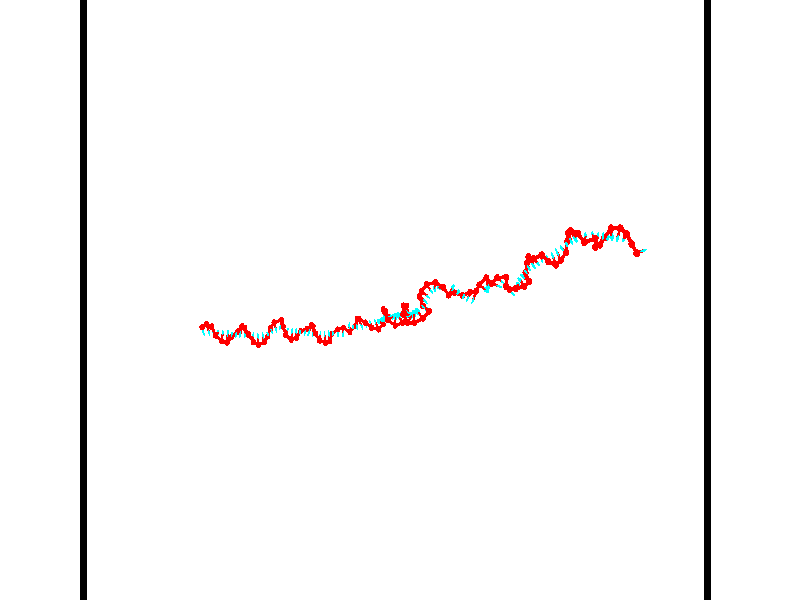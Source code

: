 // switches for output
#declare DRAW_BASES = 1; // possible values are 0, 1; only relevant for DNA ribbons
#declare DRAW_BASES_TYPE = 3; // possible values are 1, 2, 3; only relevant for DNA ribbons
#declare DRAW_FOG = 0; // set to 1 to enable fog

#include "colors.inc"

#include "transforms.inc"
background { rgb <1, 1, 1>}

#default {
   normal{
       ripples 0.25
       frequency 0.20
       turbulence 0.2
       lambda 5
   }
	finish {
		phong 0.1
		phong_size 40.
	}
}

// original window dimensions: 1024x640


// camera settings

camera {
	sky <-0, 1, 0>
	up <-0, 1, 0>
	right 1.6 * <0.99995, 0, 0.00999983>
	location <54.4867, 55, 106.329>
	look_at <55, 55, 55.0001>
	direction <0.513302, 0, -51.3289>
	angle 67.0682
}


# declare cpy_camera_pos = <54.4867, 55, 106.329>;
# if (DRAW_FOG = 1)
fog {
	fog_type 2
	up vnormalize(cpy_camera_pos)
	color rgbt<1,1,1,0.3>
	distance 1e-5
	fog_alt 3e-3
	fog_offset 88
}
# end


// LIGHTS

# declare lum = 6;
global_settings {
	ambient_light rgb lum * <0.05, 0.05, 0.05>
	max_trace_level 15
}# declare cpy_direct_light_amount = 0.25;
light_source
{	1000 * <-0.98995, -1, 1.00995>,
	rgb lum * cpy_direct_light_amount
	parallel
}

light_source
{	1000 * <0.98995, 1, -1.00995>,
	rgb lum * cpy_direct_light_amount
	parallel
}

// strand 0

// nucleotide -1

// particle -1
sphere {
	<36.447147, 52.877262, 49.377254> 0.250000
	pigment { color rgbt <1,0,0,0> }
	no_shadow
}
cylinder {
	<36.604530, 52.630508, 49.649914>,  <36.698959, 52.482456, 49.813511>, 0.100000
	pigment { color rgbt <1,0,0,0> }
	no_shadow
}
cylinder {
	<36.604530, 52.630508, 49.649914>,  <36.447147, 52.877262, 49.377254>, 0.100000
	pigment { color rgbt <1,0,0,0> }
	no_shadow
}

// particle -1
sphere {
	<36.604530, 52.630508, 49.649914> 0.100000
	pigment { color rgbt <1,0,0,0> }
	no_shadow
}
sphere {
	0, 1
	scale<0.080000,0.200000,0.300000>
	matrix <0.919168, 0.278452, -0.278559,
		-0.017966, 0.736149, 0.676581,
		0.393457, -0.616887, 0.681647,
		36.722569, 52.445442, 49.854408>
	pigment { color rgbt <0,1,1,0> }
	no_shadow
}
cylinder {
	<37.036366, 53.121376, 49.938812>,  <36.447147, 52.877262, 49.377254>, 0.130000
	pigment { color rgbt <1,0,0,0> }
	no_shadow
}

// nucleotide -1

// particle -1
sphere {
	<37.036366, 53.121376, 49.938812> 0.250000
	pigment { color rgbt <1,0,0,0> }
	no_shadow
}
cylinder {
	<37.141132, 52.746193, 49.847923>,  <37.203995, 52.521084, 49.793388>, 0.100000
	pigment { color rgbt <1,0,0,0> }
	no_shadow
}
cylinder {
	<37.141132, 52.746193, 49.847923>,  <37.036366, 53.121376, 49.938812>, 0.100000
	pigment { color rgbt <1,0,0,0> }
	no_shadow
}

// particle -1
sphere {
	<37.141132, 52.746193, 49.847923> 0.100000
	pigment { color rgbt <1,0,0,0> }
	no_shadow
}
sphere {
	0, 1
	scale<0.080000,0.200000,0.300000>
	matrix <0.842316, 0.337095, -0.420561,
		0.471064, -0.081240, 0.878350,
		0.261921, -0.937959, -0.227223,
		37.219707, 52.464806, 49.779755>
	pigment { color rgbt <0,1,1,0> }
	no_shadow
}
cylinder {
	<37.596222, 52.949299, 50.237770>,  <37.036366, 53.121376, 49.938812>, 0.130000
	pigment { color rgbt <1,0,0,0> }
	no_shadow
}

// nucleotide -1

// particle -1
sphere {
	<37.596222, 52.949299, 50.237770> 0.250000
	pigment { color rgbt <1,0,0,0> }
	no_shadow
}
cylinder {
	<37.583004, 52.716717, 49.912605>,  <37.575073, 52.577168, 49.717506>, 0.100000
	pigment { color rgbt <1,0,0,0> }
	no_shadow
}
cylinder {
	<37.583004, 52.716717, 49.912605>,  <37.596222, 52.949299, 50.237770>, 0.100000
	pigment { color rgbt <1,0,0,0> }
	no_shadow
}

// particle -1
sphere {
	<37.583004, 52.716717, 49.912605> 0.100000
	pigment { color rgbt <1,0,0,0> }
	no_shadow
}
sphere {
	0, 1
	scale<0.080000,0.200000,0.300000>
	matrix <0.971004, 0.174005, -0.163931,
		0.236768, -0.794755, 0.558843,
		-0.033044, -0.581452, -0.812909,
		37.573090, 52.542282, 49.668732>
	pigment { color rgbt <0,1,1,0> }
	no_shadow
}
cylinder {
	<38.004017, 52.274933, 50.419888>,  <37.596222, 52.949299, 50.237770>, 0.130000
	pigment { color rgbt <1,0,0,0> }
	no_shadow
}

// nucleotide -1

// particle -1
sphere {
	<38.004017, 52.274933, 50.419888> 0.250000
	pigment { color rgbt <1,0,0,0> }
	no_shadow
}
cylinder {
	<38.030685, 52.386059, 50.036560>,  <38.046688, 52.452736, 49.806564>, 0.100000
	pigment { color rgbt <1,0,0,0> }
	no_shadow
}
cylinder {
	<38.030685, 52.386059, 50.036560>,  <38.004017, 52.274933, 50.419888>, 0.100000
	pigment { color rgbt <1,0,0,0> }
	no_shadow
}

// particle -1
sphere {
	<38.030685, 52.386059, 50.036560> 0.100000
	pigment { color rgbt <1,0,0,0> }
	no_shadow
}
sphere {
	0, 1
	scale<0.080000,0.200000,0.300000>
	matrix <0.997645, -0.003070, 0.068517,
		0.016092, -0.960630, -0.277364,
		0.066671, 0.277814, -0.958319,
		38.050686, 52.469402, 49.749065>
	pigment { color rgbt <0,1,1,0> }
	no_shadow
}
cylinder {
	<38.487553, 51.806770, 50.095367>,  <38.004017, 52.274933, 50.419888>, 0.130000
	pigment { color rgbt <1,0,0,0> }
	no_shadow
}

// nucleotide -1

// particle -1
sphere {
	<38.487553, 51.806770, 50.095367> 0.250000
	pigment { color rgbt <1,0,0,0> }
	no_shadow
}
cylinder {
	<38.477657, 52.147888, 49.886703>,  <38.471722, 52.352558, 49.761505>, 0.100000
	pigment { color rgbt <1,0,0,0> }
	no_shadow
}
cylinder {
	<38.477657, 52.147888, 49.886703>,  <38.487553, 51.806770, 50.095367>, 0.100000
	pigment { color rgbt <1,0,0,0> }
	no_shadow
}

// particle -1
sphere {
	<38.477657, 52.147888, 49.886703> 0.100000
	pigment { color rgbt <1,0,0,0> }
	no_shadow
}
sphere {
	0, 1
	scale<0.080000,0.200000,0.300000>
	matrix <0.994236, -0.033468, -0.101861,
		-0.104326, -0.521170, -0.847052,
		-0.024738, 0.852796, -0.521658,
		38.470238, 52.403728, 49.730206>
	pigment { color rgbt <0,1,1,0> }
	no_shadow
}
cylinder {
	<38.848648, 51.690243, 49.602417>,  <38.487553, 51.806770, 50.095367>, 0.130000
	pigment { color rgbt <1,0,0,0> }
	no_shadow
}

// nucleotide -1

// particle -1
sphere {
	<38.848648, 51.690243, 49.602417> 0.250000
	pigment { color rgbt <1,0,0,0> }
	no_shadow
}
cylinder {
	<38.885578, 52.088036, 49.622375>,  <38.907734, 52.326710, 49.634350>, 0.100000
	pigment { color rgbt <1,0,0,0> }
	no_shadow
}
cylinder {
	<38.885578, 52.088036, 49.622375>,  <38.848648, 51.690243, 49.602417>, 0.100000
	pigment { color rgbt <1,0,0,0> }
	no_shadow
}

// particle -1
sphere {
	<38.885578, 52.088036, 49.622375> 0.100000
	pigment { color rgbt <1,0,0,0> }
	no_shadow
}
sphere {
	0, 1
	scale<0.080000,0.200000,0.300000>
	matrix <0.993247, -0.088440, -0.075093,
		-0.070265, 0.056495, -0.995927,
		0.092322, 0.994478, 0.049899,
		38.913277, 52.386379, 49.637344>
	pigment { color rgbt <0,1,1,0> }
	no_shadow
}
cylinder {
	<39.091232, 52.070278, 48.912228>,  <38.848648, 51.690243, 49.602417>, 0.130000
	pigment { color rgbt <1,0,0,0> }
	no_shadow
}

// nucleotide -1

// particle -1
sphere {
	<39.091232, 52.070278, 48.912228> 0.250000
	pigment { color rgbt <1,0,0,0> }
	no_shadow
}
cylinder {
	<39.187866, 52.208206, 49.275047>,  <39.245846, 52.290962, 49.492741>, 0.100000
	pigment { color rgbt <1,0,0,0> }
	no_shadow
}
cylinder {
	<39.187866, 52.208206, 49.275047>,  <39.091232, 52.070278, 48.912228>, 0.100000
	pigment { color rgbt <1,0,0,0> }
	no_shadow
}

// particle -1
sphere {
	<39.187866, 52.208206, 49.275047> 0.100000
	pigment { color rgbt <1,0,0,0> }
	no_shadow
}
sphere {
	0, 1
	scale<0.080000,0.200000,0.300000>
	matrix <0.935380, -0.331528, -0.123100,
		0.258265, 0.878175, -0.402627,
		0.241585, 0.344816, 0.907049,
		39.260342, 52.311649, 49.547161>
	pigment { color rgbt <0,1,1,0> }
	no_shadow
}
cylinder {
	<39.664165, 52.507019, 48.950016>,  <39.091232, 52.070278, 48.912228>, 0.130000
	pigment { color rgbt <1,0,0,0> }
	no_shadow
}

// nucleotide -1

// particle -1
sphere {
	<39.664165, 52.507019, 48.950016> 0.250000
	pigment { color rgbt <1,0,0,0> }
	no_shadow
}
cylinder {
	<39.675251, 52.377823, 49.328415>,  <39.681904, 52.300304, 49.555454>, 0.100000
	pigment { color rgbt <1,0,0,0> }
	no_shadow
}
cylinder {
	<39.675251, 52.377823, 49.328415>,  <39.664165, 52.507019, 48.950016>, 0.100000
	pigment { color rgbt <1,0,0,0> }
	no_shadow
}

// particle -1
sphere {
	<39.675251, 52.377823, 49.328415> 0.100000
	pigment { color rgbt <1,0,0,0> }
	no_shadow
}
sphere {
	0, 1
	scale<0.080000,0.200000,0.300000>
	matrix <0.999305, -0.014651, -0.034279,
		0.024932, 0.946288, 0.322363,
		0.027715, -0.322993, 0.945995,
		39.683567, 52.280926, 49.612213>
	pigment { color rgbt <0,1,1,0> }
	no_shadow
}
cylinder {
	<40.172359, 52.943638, 49.271320>,  <39.664165, 52.507019, 48.950016>, 0.130000
	pigment { color rgbt <1,0,0,0> }
	no_shadow
}

// nucleotide -1

// particle -1
sphere {
	<40.172359, 52.943638, 49.271320> 0.250000
	pigment { color rgbt <1,0,0,0> }
	no_shadow
}
cylinder {
	<40.125683, 52.592411, 49.456955>,  <40.097679, 52.381676, 49.568336>, 0.100000
	pigment { color rgbt <1,0,0,0> }
	no_shadow
}
cylinder {
	<40.125683, 52.592411, 49.456955>,  <40.172359, 52.943638, 49.271320>, 0.100000
	pigment { color rgbt <1,0,0,0> }
	no_shadow
}

// particle -1
sphere {
	<40.125683, 52.592411, 49.456955> 0.100000
	pigment { color rgbt <1,0,0,0> }
	no_shadow
}
sphere {
	0, 1
	scale<0.080000,0.200000,0.300000>
	matrix <0.993118, -0.107872, 0.045612,
		0.010012, 0.466218, 0.884613,
		-0.116690, -0.878069, 0.464089,
		40.090675, 52.328991, 49.596180>
	pigment { color rgbt <0,1,1,0> }
	no_shadow
}
cylinder {
	<40.562931, 52.830097, 49.875839>,  <40.172359, 52.943638, 49.271320>, 0.130000
	pigment { color rgbt <1,0,0,0> }
	no_shadow
}

// nucleotide -1

// particle -1
sphere {
	<40.562931, 52.830097, 49.875839> 0.250000
	pigment { color rgbt <1,0,0,0> }
	no_shadow
}
cylinder {
	<40.513424, 52.495510, 49.662300>,  <40.483719, 52.294758, 49.534176>, 0.100000
	pigment { color rgbt <1,0,0,0> }
	no_shadow
}
cylinder {
	<40.513424, 52.495510, 49.662300>,  <40.562931, 52.830097, 49.875839>, 0.100000
	pigment { color rgbt <1,0,0,0> }
	no_shadow
}

// particle -1
sphere {
	<40.513424, 52.495510, 49.662300> 0.100000
	pigment { color rgbt <1,0,0,0> }
	no_shadow
}
sphere {
	0, 1
	scale<0.080000,0.200000,0.300000>
	matrix <0.970163, 0.011027, -0.242204,
		0.208484, -0.547901, 0.810148,
		-0.123770, -0.836471, -0.533852,
		40.476292, 52.244568, 49.502144>
	pigment { color rgbt <0,1,1,0> }
	no_shadow
}
cylinder {
	<40.995934, 52.332825, 50.210804>,  <40.562931, 52.830097, 49.875839>, 0.130000
	pigment { color rgbt <1,0,0,0> }
	no_shadow
}

// nucleotide -1

// particle -1
sphere {
	<40.995934, 52.332825, 50.210804> 0.250000
	pigment { color rgbt <1,0,0,0> }
	no_shadow
}
cylinder {
	<40.935204, 52.268021, 49.820789>,  <40.898766, 52.229137, 49.586781>, 0.100000
	pigment { color rgbt <1,0,0,0> }
	no_shadow
}
cylinder {
	<40.935204, 52.268021, 49.820789>,  <40.995934, 52.332825, 50.210804>, 0.100000
	pigment { color rgbt <1,0,0,0> }
	no_shadow
}

// particle -1
sphere {
	<40.935204, 52.268021, 49.820789> 0.100000
	pigment { color rgbt <1,0,0,0> }
	no_shadow
}
sphere {
	0, 1
	scale<0.080000,0.200000,0.300000>
	matrix <0.986390, -0.087840, -0.138996,
		-0.063130, -0.982872, 0.173137,
		-0.151824, -0.162006, -0.975041,
		40.889656, 52.219418, 49.528278>
	pigment { color rgbt <0,1,1,0> }
	no_shadow
}
cylinder {
	<41.365631, 51.726521, 49.880718>,  <40.995934, 52.332825, 50.210804>, 0.130000
	pigment { color rgbt <1,0,0,0> }
	no_shadow
}

// nucleotide -1

// particle -1
sphere {
	<41.365631, 51.726521, 49.880718> 0.250000
	pigment { color rgbt <1,0,0,0> }
	no_shadow
}
cylinder {
	<41.294224, 51.999928, 49.597610>,  <41.251381, 52.163971, 49.427746>, 0.100000
	pigment { color rgbt <1,0,0,0> }
	no_shadow
}
cylinder {
	<41.294224, 51.999928, 49.597610>,  <41.365631, 51.726521, 49.880718>, 0.100000
	pigment { color rgbt <1,0,0,0> }
	no_shadow
}

// particle -1
sphere {
	<41.294224, 51.999928, 49.597610> 0.100000
	pigment { color rgbt <1,0,0,0> }
	no_shadow
}
sphere {
	0, 1
	scale<0.080000,0.200000,0.300000>
	matrix <0.959484, -0.038440, -0.279129,
		-0.217996, -0.728921, -0.648962,
		-0.178517, 0.683518, -0.707767,
		41.240669, 52.204983, 49.385281>
	pigment { color rgbt <0,1,1,0> }
	no_shadow
}
cylinder {
	<41.724018, 51.451797, 49.357929>,  <41.365631, 51.726521, 49.880718>, 0.130000
	pigment { color rgbt <1,0,0,0> }
	no_shadow
}

// nucleotide -1

// particle -1
sphere {
	<41.724018, 51.451797, 49.357929> 0.250000
	pigment { color rgbt <1,0,0,0> }
	no_shadow
}
cylinder {
	<41.695114, 51.850029, 49.333946>,  <41.677773, 52.088970, 49.319557>, 0.100000
	pigment { color rgbt <1,0,0,0> }
	no_shadow
}
cylinder {
	<41.695114, 51.850029, 49.333946>,  <41.724018, 51.451797, 49.357929>, 0.100000
	pigment { color rgbt <1,0,0,0> }
	no_shadow
}

// particle -1
sphere {
	<41.695114, 51.850029, 49.333946> 0.100000
	pigment { color rgbt <1,0,0,0> }
	no_shadow
}
sphere {
	0, 1
	scale<0.080000,0.200000,0.300000>
	matrix <0.941615, 0.048274, -0.333213,
		-0.328847, -0.080531, -0.940943,
		-0.072257, 0.995582, -0.059955,
		41.673435, 52.148705, 49.315960>
	pigment { color rgbt <0,1,1,0> }
	no_shadow
}
cylinder {
	<42.134579, 51.640278, 48.762871>,  <41.724018, 51.451797, 49.357929>, 0.130000
	pigment { color rgbt <1,0,0,0> }
	no_shadow
}

// nucleotide -1

// particle -1
sphere {
	<42.134579, 51.640278, 48.762871> 0.250000
	pigment { color rgbt <1,0,0,0> }
	no_shadow
}
cylinder {
	<42.113029, 51.962955, 48.998276>,  <42.100101, 52.156563, 49.139519>, 0.100000
	pigment { color rgbt <1,0,0,0> }
	no_shadow
}
cylinder {
	<42.113029, 51.962955, 48.998276>,  <42.134579, 51.640278, 48.762871>, 0.100000
	pigment { color rgbt <1,0,0,0> }
	no_shadow
}

// particle -1
sphere {
	<42.113029, 51.962955, 48.998276> 0.100000
	pigment { color rgbt <1,0,0,0> }
	no_shadow
}
sphere {
	0, 1
	scale<0.080000,0.200000,0.300000>
	matrix <0.910050, 0.282237, -0.303564,
		-0.410982, 0.519223, -0.749334,
		-0.053872, 0.806690, 0.588514,
		42.096867, 52.204964, 49.174831>
	pigment { color rgbt <0,1,1,0> }
	no_shadow
}
cylinder {
	<42.386669, 52.097244, 48.337154>,  <42.134579, 51.640278, 48.762871>, 0.130000
	pigment { color rgbt <1,0,0,0> }
	no_shadow
}

// nucleotide -1

// particle -1
sphere {
	<42.386669, 52.097244, 48.337154> 0.250000
	pigment { color rgbt <1,0,0,0> }
	no_shadow
}
cylinder {
	<42.457401, 52.229397, 48.708008>,  <42.499840, 52.308689, 48.930519>, 0.100000
	pigment { color rgbt <1,0,0,0> }
	no_shadow
}
cylinder {
	<42.457401, 52.229397, 48.708008>,  <42.386669, 52.097244, 48.337154>, 0.100000
	pigment { color rgbt <1,0,0,0> }
	no_shadow
}

// particle -1
sphere {
	<42.457401, 52.229397, 48.708008> 0.100000
	pigment { color rgbt <1,0,0,0> }
	no_shadow
}
sphere {
	0, 1
	scale<0.080000,0.200000,0.300000>
	matrix <0.867479, 0.392705, -0.305389,
		-0.464986, 0.858272, -0.217159,
		0.176827, 0.330383, 0.927135,
		42.510448, 52.328510, 48.986149>
	pigment { color rgbt <0,1,1,0> }
	no_shadow
}
cylinder {
	<42.596172, 52.725941, 48.168495>,  <42.386669, 52.097244, 48.337154>, 0.130000
	pigment { color rgbt <1,0,0,0> }
	no_shadow
}

// nucleotide -1

// particle -1
sphere {
	<42.596172, 52.725941, 48.168495> 0.250000
	pigment { color rgbt <1,0,0,0> }
	no_shadow
}
cylinder {
	<42.743702, 52.607861, 48.521046>,  <42.832218, 52.537010, 48.732578>, 0.100000
	pigment { color rgbt <1,0,0,0> }
	no_shadow
}
cylinder {
	<42.743702, 52.607861, 48.521046>,  <42.596172, 52.725941, 48.168495>, 0.100000
	pigment { color rgbt <1,0,0,0> }
	no_shadow
}

// particle -1
sphere {
	<42.743702, 52.607861, 48.521046> 0.100000
	pigment { color rgbt <1,0,0,0> }
	no_shadow
}
sphere {
	0, 1
	scale<0.080000,0.200000,0.300000>
	matrix <0.886664, 0.396282, -0.238303,
		-0.278926, 0.869377, 0.407902,
		0.368820, -0.295203, 0.881378,
		42.854347, 52.519299, 48.785458>
	pigment { color rgbt <0,1,1,0> }
	no_shadow
}
cylinder {
	<43.006580, 53.213371, 48.403770>,  <42.596172, 52.725941, 48.168495>, 0.130000
	pigment { color rgbt <1,0,0,0> }
	no_shadow
}

// nucleotide -1

// particle -1
sphere {
	<43.006580, 53.213371, 48.403770> 0.250000
	pigment { color rgbt <1,0,0,0> }
	no_shadow
}
cylinder {
	<43.149288, 52.879131, 48.570858>,  <43.234913, 52.678589, 48.671112>, 0.100000
	pigment { color rgbt <1,0,0,0> }
	no_shadow
}
cylinder {
	<43.149288, 52.879131, 48.570858>,  <43.006580, 53.213371, 48.403770>, 0.100000
	pigment { color rgbt <1,0,0,0> }
	no_shadow
}

// particle -1
sphere {
	<43.149288, 52.879131, 48.570858> 0.100000
	pigment { color rgbt <1,0,0,0> }
	no_shadow
}
sphere {
	0, 1
	scale<0.080000,0.200000,0.300000>
	matrix <0.920724, 0.238857, -0.308569,
		0.158064, 0.494696, 0.854571,
		0.356768, -0.835598, 0.417724,
		43.256317, 52.628452, 48.696175>
	pigment { color rgbt <0,1,1,0> }
	no_shadow
}
cylinder {
	<43.675747, 53.406696, 48.091789>,  <43.006580, 53.213371, 48.403770>, 0.130000
	pigment { color rgbt <1,0,0,0> }
	no_shadow
}

// nucleotide -1

// particle -1
sphere {
	<43.675747, 53.406696, 48.091789> 0.250000
	pigment { color rgbt <1,0,0,0> }
	no_shadow
}
cylinder {
	<43.566540, 53.079628, 47.889057>,  <43.501015, 52.883389, 47.767418>, 0.100000
	pigment { color rgbt <1,0,0,0> }
	no_shadow
}
cylinder {
	<43.566540, 53.079628, 47.889057>,  <43.675747, 53.406696, 48.091789>, 0.100000
	pigment { color rgbt <1,0,0,0> }
	no_shadow
}

// particle -1
sphere {
	<43.566540, 53.079628, 47.889057> 0.100000
	pigment { color rgbt <1,0,0,0> }
	no_shadow
}
sphere {
	0, 1
	scale<0.080000,0.200000,0.300000>
	matrix <0.887399, -0.417488, 0.195517,
		-0.371464, -0.396381, 0.839581,
		-0.273016, -0.817671, -0.506830,
		43.484634, 52.834328, 47.737007>
	pigment { color rgbt <0,1,1,0> }
	no_shadow
}
cylinder {
	<43.910473, 52.871513, 48.530155>,  <43.675747, 53.406696, 48.091789>, 0.130000
	pigment { color rgbt <1,0,0,0> }
	no_shadow
}

// nucleotide -1

// particle -1
sphere {
	<43.910473, 52.871513, 48.530155> 0.250000
	pigment { color rgbt <1,0,0,0> }
	no_shadow
}
cylinder {
	<43.857159, 52.797642, 48.140667>,  <43.825169, 52.753319, 47.906975>, 0.100000
	pigment { color rgbt <1,0,0,0> }
	no_shadow
}
cylinder {
	<43.857159, 52.797642, 48.140667>,  <43.910473, 52.871513, 48.530155>, 0.100000
	pigment { color rgbt <1,0,0,0> }
	no_shadow
}

// particle -1
sphere {
	<43.857159, 52.797642, 48.140667> 0.100000
	pigment { color rgbt <1,0,0,0> }
	no_shadow
}
sphere {
	0, 1
	scale<0.080000,0.200000,0.300000>
	matrix <0.901282, -0.431233, -0.041584,
		-0.412220, -0.883138, 0.223923,
		-0.133288, -0.184676, -0.973719,
		43.817173, 52.742237, 47.848553>
	pigment { color rgbt <0,1,1,0> }
	no_shadow
}
cylinder {
	<44.120922, 52.222805, 48.456772>,  <43.910473, 52.871513, 48.530155>, 0.130000
	pigment { color rgbt <1,0,0,0> }
	no_shadow
}

// nucleotide -1

// particle -1
sphere {
	<44.120922, 52.222805, 48.456772> 0.250000
	pigment { color rgbt <1,0,0,0> }
	no_shadow
}
cylinder {
	<44.152027, 52.394699, 48.096931>,  <44.170689, 52.497837, 47.881027>, 0.100000
	pigment { color rgbt <1,0,0,0> }
	no_shadow
}
cylinder {
	<44.152027, 52.394699, 48.096931>,  <44.120922, 52.222805, 48.456772>, 0.100000
	pigment { color rgbt <1,0,0,0> }
	no_shadow
}

// particle -1
sphere {
	<44.152027, 52.394699, 48.096931> 0.100000
	pigment { color rgbt <1,0,0,0> }
	no_shadow
}
sphere {
	0, 1
	scale<0.080000,0.200000,0.300000>
	matrix <0.955352, -0.290113, -0.056004,
		-0.285052, -0.855080, -0.433110,
		0.077762, 0.429736, -0.899600,
		44.175354, 52.523621, 47.827053>
	pigment { color rgbt <0,1,1,0> }
	no_shadow
}
cylinder {
	<44.571056, 51.784863, 47.989079>,  <44.120922, 52.222805, 48.456772>, 0.130000
	pigment { color rgbt <1,0,0,0> }
	no_shadow
}

// nucleotide -1

// particle -1
sphere {
	<44.571056, 51.784863, 47.989079> 0.250000
	pigment { color rgbt <1,0,0,0> }
	no_shadow
}
cylinder {
	<44.603245, 52.173779, 47.901283>,  <44.622559, 52.407127, 47.848606>, 0.100000
	pigment { color rgbt <1,0,0,0> }
	no_shadow
}
cylinder {
	<44.603245, 52.173779, 47.901283>,  <44.571056, 51.784863, 47.989079>, 0.100000
	pigment { color rgbt <1,0,0,0> }
	no_shadow
}

// particle -1
sphere {
	<44.603245, 52.173779, 47.901283> 0.100000
	pigment { color rgbt <1,0,0,0> }
	no_shadow
}
sphere {
	0, 1
	scale<0.080000,0.200000,0.300000>
	matrix <0.996752, -0.077823, 0.020711,
		0.003056, -0.220442, -0.975395,
		0.080474, 0.972291, -0.219488,
		44.627388, 52.465466, 47.835438>
	pigment { color rgbt <0,1,1,0> }
	no_shadow
}
cylinder {
	<44.991833, 51.939358, 47.419811>,  <44.571056, 51.784863, 47.989079>, 0.130000
	pigment { color rgbt <1,0,0,0> }
	no_shadow
}

// nucleotide -1

// particle -1
sphere {
	<44.991833, 51.939358, 47.419811> 0.250000
	pigment { color rgbt <1,0,0,0> }
	no_shadow
}
cylinder {
	<45.009182, 52.253906, 47.666306>,  <45.019592, 52.442635, 47.814201>, 0.100000
	pigment { color rgbt <1,0,0,0> }
	no_shadow
}
cylinder {
	<45.009182, 52.253906, 47.666306>,  <44.991833, 51.939358, 47.419811>, 0.100000
	pigment { color rgbt <1,0,0,0> }
	no_shadow
}

// particle -1
sphere {
	<45.009182, 52.253906, 47.666306> 0.100000
	pigment { color rgbt <1,0,0,0> }
	no_shadow
}
sphere {
	0, 1
	scale<0.080000,0.200000,0.300000>
	matrix <0.999010, -0.028007, -0.034569,
		-0.009925, 0.617122, -0.786805,
		0.043370, 0.786369, 0.616233,
		45.022194, 52.489819, 47.851177>
	pigment { color rgbt <0,1,1,0> }
	no_shadow
}
cylinder {
	<45.351994, 52.464874, 47.095150>,  <44.991833, 51.939358, 47.419811>, 0.130000
	pigment { color rgbt <1,0,0,0> }
	no_shadow
}

// nucleotide -1

// particle -1
sphere {
	<45.351994, 52.464874, 47.095150> 0.250000
	pigment { color rgbt <1,0,0,0> }
	no_shadow
}
cylinder {
	<45.376244, 52.442917, 47.493809>,  <45.390793, 52.429745, 47.733006>, 0.100000
	pigment { color rgbt <1,0,0,0> }
	no_shadow
}
cylinder {
	<45.376244, 52.442917, 47.493809>,  <45.351994, 52.464874, 47.095150>, 0.100000
	pigment { color rgbt <1,0,0,0> }
	no_shadow
}

// particle -1
sphere {
	<45.376244, 52.442917, 47.493809> 0.100000
	pigment { color rgbt <1,0,0,0> }
	no_shadow
}
sphere {
	0, 1
	scale<0.080000,0.200000,0.300000>
	matrix <0.998007, 0.020811, -0.059566,
		-0.017471, 0.998276, 0.056041,
		0.060630, -0.054889, 0.996650,
		45.394432, 52.426449, 47.792805>
	pigment { color rgbt <0,1,1,0> }
	no_shadow
}
cylinder {
	<45.984863, 52.647888, 47.212368>,  <45.351994, 52.464874, 47.095150>, 0.130000
	pigment { color rgbt <1,0,0,0> }
	no_shadow
}

// nucleotide -1

// particle -1
sphere {
	<45.984863, 52.647888, 47.212368> 0.250000
	pigment { color rgbt <1,0,0,0> }
	no_shadow
}
cylinder {
	<45.924343, 52.479416, 47.570076>,  <45.888031, 52.378334, 47.784698>, 0.100000
	pigment { color rgbt <1,0,0,0> }
	no_shadow
}
cylinder {
	<45.924343, 52.479416, 47.570076>,  <45.984863, 52.647888, 47.212368>, 0.100000
	pigment { color rgbt <1,0,0,0> }
	no_shadow
}

// particle -1
sphere {
	<45.924343, 52.479416, 47.570076> 0.100000
	pigment { color rgbt <1,0,0,0> }
	no_shadow
}
sphere {
	0, 1
	scale<0.080000,0.200000,0.300000>
	matrix <0.968139, -0.245757, 0.048057,
		0.199532, 0.873046, 0.444947,
		-0.151305, -0.421182, 0.894267,
		45.878952, 52.353062, 47.838356>
	pigment { color rgbt <0,1,1,0> }
	no_shadow
}
cylinder {
	<46.488781, 52.976120, 47.736794>,  <45.984863, 52.647888, 47.212368>, 0.130000
	pigment { color rgbt <1,0,0,0> }
	no_shadow
}

// nucleotide -1

// particle -1
sphere {
	<46.488781, 52.976120, 47.736794> 0.250000
	pigment { color rgbt <1,0,0,0> }
	no_shadow
}
cylinder {
	<46.358437, 52.627136, 47.882462>,  <46.280228, 52.417744, 47.969864>, 0.100000
	pigment { color rgbt <1,0,0,0> }
	no_shadow
}
cylinder {
	<46.358437, 52.627136, 47.882462>,  <46.488781, 52.976120, 47.736794>, 0.100000
	pigment { color rgbt <1,0,0,0> }
	no_shadow
}

// particle -1
sphere {
	<46.358437, 52.627136, 47.882462> 0.100000
	pigment { color rgbt <1,0,0,0> }
	no_shadow
}
sphere {
	0, 1
	scale<0.080000,0.200000,0.300000>
	matrix <0.945415, -0.300056, 0.127108,
		-0.001625, 0.385711, 0.922618,
		-0.325864, -0.872464, 0.364170,
		46.260677, 52.365398, 47.991711>
	pigment { color rgbt <0,1,1,0> }
	no_shadow
}
cylinder {
	<46.728470, 52.911213, 48.371117>,  <46.488781, 52.976120, 47.736794>, 0.130000
	pigment { color rgbt <1,0,0,0> }
	no_shadow
}

// nucleotide -1

// particle -1
sphere {
	<46.728470, 52.911213, 48.371117> 0.250000
	pigment { color rgbt <1,0,0,0> }
	no_shadow
}
cylinder {
	<46.681656, 52.552895, 48.199604>,  <46.653568, 52.337906, 48.096695>, 0.100000
	pigment { color rgbt <1,0,0,0> }
	no_shadow
}
cylinder {
	<46.681656, 52.552895, 48.199604>,  <46.728470, 52.911213, 48.371117>, 0.100000
	pigment { color rgbt <1,0,0,0> }
	no_shadow
}

// particle -1
sphere {
	<46.681656, 52.552895, 48.199604> 0.100000
	pigment { color rgbt <1,0,0,0> }
	no_shadow
}
sphere {
	0, 1
	scale<0.080000,0.200000,0.300000>
	matrix <0.958223, -0.215316, 0.188274,
		-0.260979, -0.388835, 0.883571,
		-0.117039, -0.895794, -0.428783,
		46.646545, 52.284157, 48.070969>
	pigment { color rgbt <0,1,1,0> }
	no_shadow
}
cylinder {
	<47.017658, 52.342609, 48.776020>,  <46.728470, 52.911213, 48.371117>, 0.130000
	pigment { color rgbt <1,0,0,0> }
	no_shadow
}

// nucleotide -1

// particle -1
sphere {
	<47.017658, 52.342609, 48.776020> 0.250000
	pigment { color rgbt <1,0,0,0> }
	no_shadow
}
cylinder {
	<47.010216, 52.301590, 48.378197>,  <47.005749, 52.276978, 48.139503>, 0.100000
	pigment { color rgbt <1,0,0,0> }
	no_shadow
}
cylinder {
	<47.010216, 52.301590, 48.378197>,  <47.017658, 52.342609, 48.776020>, 0.100000
	pigment { color rgbt <1,0,0,0> }
	no_shadow
}

// particle -1
sphere {
	<47.010216, 52.301590, 48.378197> 0.100000
	pigment { color rgbt <1,0,0,0> }
	no_shadow
}
sphere {
	0, 1
	scale<0.080000,0.200000,0.300000>
	matrix <0.991802, -0.127670, -0.005389,
		-0.126423, -0.986501, 0.104083,
		-0.018605, -0.102549, -0.994554,
		47.004635, 52.270824, 48.079830>
	pigment { color rgbt <0,1,1,0> }
	no_shadow
}
cylinder {
	<47.379910, 51.767494, 48.578930>,  <47.017658, 52.342609, 48.776020>, 0.130000
	pigment { color rgbt <1,0,0,0> }
	no_shadow
}

// nucleotide -1

// particle -1
sphere {
	<47.379910, 51.767494, 48.578930> 0.250000
	pigment { color rgbt <1,0,0,0> }
	no_shadow
}
cylinder {
	<47.390202, 52.047619, 48.293579>,  <47.396378, 52.215694, 48.122368>, 0.100000
	pigment { color rgbt <1,0,0,0> }
	no_shadow
}
cylinder {
	<47.390202, 52.047619, 48.293579>,  <47.379910, 51.767494, 48.578930>, 0.100000
	pigment { color rgbt <1,0,0,0> }
	no_shadow
}

// particle -1
sphere {
	<47.390202, 52.047619, 48.293579> 0.100000
	pigment { color rgbt <1,0,0,0> }
	no_shadow
}
sphere {
	0, 1
	scale<0.080000,0.200000,0.300000>
	matrix <0.999423, -0.002195, 0.033888,
		0.022166, -0.713833, -0.699965,
		0.025727, 0.700312, -0.713373,
		47.397919, 52.257713, 48.079567>
	pigment { color rgbt <0,1,1,0> }
	no_shadow
}
cylinder {
	<47.898064, 51.572384, 48.228096>,  <47.379910, 51.767494, 48.578930>, 0.130000
	pigment { color rgbt <1,0,0,0> }
	no_shadow
}

// nucleotide -1

// particle -1
sphere {
	<47.898064, 51.572384, 48.228096> 0.250000
	pigment { color rgbt <1,0,0,0> }
	no_shadow
}
cylinder {
	<47.828690, 51.943680, 48.096466>,  <47.787067, 52.166458, 48.017487>, 0.100000
	pigment { color rgbt <1,0,0,0> }
	no_shadow
}
cylinder {
	<47.828690, 51.943680, 48.096466>,  <47.898064, 51.572384, 48.228096>, 0.100000
	pigment { color rgbt <1,0,0,0> }
	no_shadow
}

// particle -1
sphere {
	<47.828690, 51.943680, 48.096466> 0.100000
	pigment { color rgbt <1,0,0,0> }
	no_shadow
}
sphere {
	0, 1
	scale<0.080000,0.200000,0.300000>
	matrix <0.982052, 0.137845, -0.128739,
		-0.074139, -0.345497, -0.935487,
		-0.173431, 0.928241, -0.329076,
		47.776661, 52.222153, 47.997742>
	pigment { color rgbt <0,1,1,0> }
	no_shadow
}
cylinder {
	<48.257282, 51.662392, 47.598152>,  <47.898064, 51.572384, 48.228096>, 0.130000
	pigment { color rgbt <1,0,0,0> }
	no_shadow
}

// nucleotide -1

// particle -1
sphere {
	<48.257282, 51.662392, 47.598152> 0.250000
	pigment { color rgbt <1,0,0,0> }
	no_shadow
}
cylinder {
	<48.224815, 52.012695, 47.788502>,  <48.205334, 52.222878, 47.902714>, 0.100000
	pigment { color rgbt <1,0,0,0> }
	no_shadow
}
cylinder {
	<48.224815, 52.012695, 47.788502>,  <48.257282, 51.662392, 47.598152>, 0.100000
	pigment { color rgbt <1,0,0,0> }
	no_shadow
}

// particle -1
sphere {
	<48.224815, 52.012695, 47.788502> 0.100000
	pigment { color rgbt <1,0,0,0> }
	no_shadow
}
sphere {
	0, 1
	scale<0.080000,0.200000,0.300000>
	matrix <0.959343, 0.198141, -0.201001,
		-0.270319, 0.440215, -0.856235,
		-0.081172, 0.875757, 0.475879,
		48.200462, 52.275421, 47.931267>
	pigment { color rgbt <0,1,1,0> }
	no_shadow
}
cylinder {
	<48.389961, 52.252052, 47.090958>,  <48.257282, 51.662392, 47.598152>, 0.130000
	pigment { color rgbt <1,0,0,0> }
	no_shadow
}

// nucleotide -1

// particle -1
sphere {
	<48.389961, 52.252052, 47.090958> 0.250000
	pigment { color rgbt <1,0,0,0> }
	no_shadow
}
cylinder {
	<48.482937, 52.268017, 47.479675>,  <48.538723, 52.277596, 47.712906>, 0.100000
	pigment { color rgbt <1,0,0,0> }
	no_shadow
}
cylinder {
	<48.482937, 52.268017, 47.479675>,  <48.389961, 52.252052, 47.090958>, 0.100000
	pigment { color rgbt <1,0,0,0> }
	no_shadow
}

// particle -1
sphere {
	<48.482937, 52.268017, 47.479675> 0.100000
	pigment { color rgbt <1,0,0,0> }
	no_shadow
}
sphere {
	0, 1
	scale<0.080000,0.200000,0.300000>
	matrix <0.971617, 0.035645, -0.233858,
		-0.043974, 0.998567, -0.030494,
		0.232436, 0.039913, 0.971792,
		48.552670, 52.279991, 47.771214>
	pigment { color rgbt <0,1,1,0> }
	no_shadow
}
cylinder {
	<48.986858, 52.590553, 47.124779>,  <48.389961, 52.252052, 47.090958>, 0.130000
	pigment { color rgbt <1,0,0,0> }
	no_shadow
}

// nucleotide -1

// particle -1
sphere {
	<48.986858, 52.590553, 47.124779> 0.250000
	pigment { color rgbt <1,0,0,0> }
	no_shadow
}
cylinder {
	<49.024948, 52.377895, 47.461418>,  <49.047802, 52.250301, 47.663403>, 0.100000
	pigment { color rgbt <1,0,0,0> }
	no_shadow
}
cylinder {
	<49.024948, 52.377895, 47.461418>,  <48.986858, 52.590553, 47.124779>, 0.100000
	pigment { color rgbt <1,0,0,0> }
	no_shadow
}

// particle -1
sphere {
	<49.024948, 52.377895, 47.461418> 0.100000
	pigment { color rgbt <1,0,0,0> }
	no_shadow
}
sphere {
	0, 1
	scale<0.080000,0.200000,0.300000>
	matrix <0.993702, 0.000605, -0.112056,
		0.059064, 0.846970, 0.528350,
		0.095228, -0.531641, 0.841600,
		49.053516, 52.218403, 47.713898>
	pigment { color rgbt <0,1,1,0> }
	no_shadow
}
cylinder {
	<49.572842, 52.757225, 47.486298>,  <48.986858, 52.590553, 47.124779>, 0.130000
	pigment { color rgbt <1,0,0,0> }
	no_shadow
}

// nucleotide -1

// particle -1
sphere {
	<49.572842, 52.757225, 47.486298> 0.250000
	pigment { color rgbt <1,0,0,0> }
	no_shadow
}
cylinder {
	<49.574253, 52.441406, 47.731773>,  <49.575100, 52.251915, 47.879059>, 0.100000
	pigment { color rgbt <1,0,0,0> }
	no_shadow
}
cylinder {
	<49.574253, 52.441406, 47.731773>,  <49.572842, 52.757225, 47.486298>, 0.100000
	pigment { color rgbt <1,0,0,0> }
	no_shadow
}

// particle -1
sphere {
	<49.574253, 52.441406, 47.731773> 0.100000
	pigment { color rgbt <1,0,0,0> }
	no_shadow
}
sphere {
	0, 1
	scale<0.080000,0.200000,0.300000>
	matrix <0.991597, -0.076599, -0.104249,
		0.129316, 0.608897, 0.782638,
		0.003527, -0.789543, 0.613686,
		49.575310, 52.204544, 47.915878>
	pigment { color rgbt <0,1,1,0> }
	no_shadow
}
cylinder {
	<50.214165, 52.403618, 47.821190>,  <49.572842, 52.757225, 47.486298>, 0.130000
	pigment { color rgbt <1,0,0,0> }
	no_shadow
}

// nucleotide -1

// particle -1
sphere {
	<50.214165, 52.403618, 47.821190> 0.250000
	pigment { color rgbt <1,0,0,0> }
	no_shadow
}
cylinder {
	<50.201801, 52.720036, 48.065582>,  <50.194386, 52.909885, 48.212219>, 0.100000
	pigment { color rgbt <1,0,0,0> }
	no_shadow
}
cylinder {
	<50.201801, 52.720036, 48.065582>,  <50.214165, 52.403618, 47.821190>, 0.100000
	pigment { color rgbt <1,0,0,0> }
	no_shadow
}

// particle -1
sphere {
	<50.201801, 52.720036, 48.065582> 0.100000
	pigment { color rgbt <1,0,0,0> }
	no_shadow
}
sphere {
	0, 1
	scale<0.080000,0.200000,0.300000>
	matrix <0.984578, -0.081215, 0.154951,
		0.172193, 0.606349, -0.776331,
		-0.030904, 0.791040, 0.610983,
		50.192532, 52.957348, 48.248878>
	pigment { color rgbt <0,1,1,0> }
	no_shadow
}
cylinder {
	<50.763176, 52.917301, 47.653919>,  <50.214165, 52.403618, 47.821190>, 0.130000
	pigment { color rgbt <1,0,0,0> }
	no_shadow
}

// nucleotide -1

// particle -1
sphere {
	<50.763176, 52.917301, 47.653919> 0.250000
	pigment { color rgbt <1,0,0,0> }
	no_shadow
}
cylinder {
	<50.659157, 52.869843, 48.037231>,  <50.596745, 52.841370, 48.267220>, 0.100000
	pigment { color rgbt <1,0,0,0> }
	no_shadow
}
cylinder {
	<50.659157, 52.869843, 48.037231>,  <50.763176, 52.917301, 47.653919>, 0.100000
	pigment { color rgbt <1,0,0,0> }
	no_shadow
}

// particle -1
sphere {
	<50.659157, 52.869843, 48.037231> 0.100000
	pigment { color rgbt <1,0,0,0> }
	no_shadow
}
sphere {
	0, 1
	scale<0.080000,0.200000,0.300000>
	matrix <0.964664, -0.075484, 0.252439,
		0.042385, 0.990064, 0.134080,
		-0.260051, -0.118643, 0.958278,
		50.581142, 52.834251, 48.324715>
	pigment { color rgbt <0,1,1,0> }
	no_shadow
}
cylinder {
	<50.932941, 53.494953, 48.107403>,  <50.763176, 52.917301, 47.653919>, 0.130000
	pigment { color rgbt <1,0,0,0> }
	no_shadow
}

// nucleotide -1

// particle -1
sphere {
	<50.932941, 53.494953, 48.107403> 0.250000
	pigment { color rgbt <1,0,0,0> }
	no_shadow
}
cylinder {
	<50.949902, 53.128654, 48.267212>,  <50.960075, 52.908875, 48.363098>, 0.100000
	pigment { color rgbt <1,0,0,0> }
	no_shadow
}
cylinder {
	<50.949902, 53.128654, 48.267212>,  <50.932941, 53.494953, 48.107403>, 0.100000
	pigment { color rgbt <1,0,0,0> }
	no_shadow
}

// particle -1
sphere {
	<50.949902, 53.128654, 48.267212> 0.100000
	pigment { color rgbt <1,0,0,0> }
	no_shadow
}
sphere {
	0, 1
	scale<0.080000,0.200000,0.300000>
	matrix <0.936191, 0.176068, 0.304213,
		-0.348924, 0.361132, 0.864775,
		0.042398, -0.915742, 0.399523,
		50.962620, 52.853931, 48.387070>
	pigment { color rgbt <0,1,1,0> }
	no_shadow
}
cylinder {
	<51.148041, 53.492172, 48.810822>,  <50.932941, 53.494953, 48.107403>, 0.130000
	pigment { color rgbt <1,0,0,0> }
	no_shadow
}

// nucleotide -1

// particle -1
sphere {
	<51.148041, 53.492172, 48.810822> 0.250000
	pigment { color rgbt <1,0,0,0> }
	no_shadow
}
cylinder {
	<51.290009, 53.157879, 48.643211>,  <51.375191, 52.957302, 48.542645>, 0.100000
	pigment { color rgbt <1,0,0,0> }
	no_shadow
}
cylinder {
	<51.290009, 53.157879, 48.643211>,  <51.148041, 53.492172, 48.810822>, 0.100000
	pigment { color rgbt <1,0,0,0> }
	no_shadow
}

// particle -1
sphere {
	<51.290009, 53.157879, 48.643211> 0.100000
	pigment { color rgbt <1,0,0,0> }
	no_shadow
}
sphere {
	0, 1
	scale<0.080000,0.200000,0.300000>
	matrix <0.933891, 0.296162, 0.200340,
		-0.043331, -0.462429, 0.885597,
		0.354923, -0.835732, -0.419025,
		51.396484, 52.907158, 48.517506>
	pigment { color rgbt <0,1,1,0> }
	no_shadow
}
cylinder {
	<51.779011, 53.226006, 49.259247>,  <51.148041, 53.492172, 48.810822>, 0.130000
	pigment { color rgbt <1,0,0,0> }
	no_shadow
}

// nucleotide -1

// particle -1
sphere {
	<51.779011, 53.226006, 49.259247> 0.250000
	pigment { color rgbt <1,0,0,0> }
	no_shadow
}
cylinder {
	<51.806442, 53.100101, 48.880569>,  <51.822903, 53.024559, 48.653362>, 0.100000
	pigment { color rgbt <1,0,0,0> }
	no_shadow
}
cylinder {
	<51.806442, 53.100101, 48.880569>,  <51.779011, 53.226006, 49.259247>, 0.100000
	pigment { color rgbt <1,0,0,0> }
	no_shadow
}

// particle -1
sphere {
	<51.806442, 53.100101, 48.880569> 0.100000
	pigment { color rgbt <1,0,0,0> }
	no_shadow
}
sphere {
	0, 1
	scale<0.080000,0.200000,0.300000>
	matrix <0.956118, 0.291667, -0.027708,
		0.284840, -0.903248, 0.320950,
		0.068583, -0.314759, -0.946691,
		51.827019, 53.005672, 48.596561>
	pigment { color rgbt <0,1,1,0> }
	no_shadow
}
cylinder {
	<52.383549, 52.808456, 49.211830>,  <51.779011, 53.226006, 49.259247>, 0.130000
	pigment { color rgbt <1,0,0,0> }
	no_shadow
}

// nucleotide -1

// particle -1
sphere {
	<52.383549, 52.808456, 49.211830> 0.250000
	pigment { color rgbt <1,0,0,0> }
	no_shadow
}
cylinder {
	<52.300629, 53.017845, 48.881252>,  <52.250877, 53.143478, 48.682907>, 0.100000
	pigment { color rgbt <1,0,0,0> }
	no_shadow
}
cylinder {
	<52.300629, 53.017845, 48.881252>,  <52.383549, 52.808456, 49.211830>, 0.100000
	pigment { color rgbt <1,0,0,0> }
	no_shadow
}

// particle -1
sphere {
	<52.300629, 53.017845, 48.881252> 0.100000
	pigment { color rgbt <1,0,0,0> }
	no_shadow
}
sphere {
	0, 1
	scale<0.080000,0.200000,0.300000>
	matrix <0.926221, 0.376927, 0.006414,
		0.314865, -0.764137, -0.562988,
		-0.207304, 0.523470, -0.826440,
		52.238438, 53.174885, 48.633320>
	pigment { color rgbt <0,1,1,0> }
	no_shadow
}
cylinder {
	<53.024200, 52.667717, 48.796436>,  <52.383549, 52.808456, 49.211830>, 0.130000
	pigment { color rgbt <1,0,0,0> }
	no_shadow
}

// nucleotide -1

// particle -1
sphere {
	<53.024200, 52.667717, 48.796436> 0.250000
	pigment { color rgbt <1,0,0,0> }
	no_shadow
}
cylinder {
	<52.837761, 53.017929, 48.745522>,  <52.725899, 53.228054, 48.714973>, 0.100000
	pigment { color rgbt <1,0,0,0> }
	no_shadow
}
cylinder {
	<52.837761, 53.017929, 48.745522>,  <53.024200, 52.667717, 48.796436>, 0.100000
	pigment { color rgbt <1,0,0,0> }
	no_shadow
}

// particle -1
sphere {
	<52.837761, 53.017929, 48.745522> 0.100000
	pigment { color rgbt <1,0,0,0> }
	no_shadow
}
sphere {
	0, 1
	scale<0.080000,0.200000,0.300000>
	matrix <0.868105, 0.480342, 0.125158,
		0.170723, -0.052166, -0.983937,
		-0.466097, 0.875528, -0.127291,
		52.697933, 53.280586, 48.707333>
	pigment { color rgbt <0,1,1,0> }
	no_shadow
}
cylinder {
	<53.450962, 53.068390, 48.411938>,  <53.024200, 52.667717, 48.796436>, 0.130000
	pigment { color rgbt <1,0,0,0> }
	no_shadow
}

// nucleotide -1

// particle -1
sphere {
	<53.450962, 53.068390, 48.411938> 0.250000
	pigment { color rgbt <1,0,0,0> }
	no_shadow
}
cylinder {
	<53.217987, 53.208565, 48.705322>,  <53.078201, 53.292671, 48.881351>, 0.100000
	pigment { color rgbt <1,0,0,0> }
	no_shadow
}
cylinder {
	<53.217987, 53.208565, 48.705322>,  <53.450962, 53.068390, 48.411938>, 0.100000
	pigment { color rgbt <1,0,0,0> }
	no_shadow
}

// particle -1
sphere {
	<53.217987, 53.208565, 48.705322> 0.100000
	pigment { color rgbt <1,0,0,0> }
	no_shadow
}
sphere {
	0, 1
	scale<0.080000,0.200000,0.300000>
	matrix <0.811893, 0.206420, 0.546095,
		0.039972, 0.913555, -0.404746,
		-0.582436, 0.350439, 0.733458,
		53.043255, 53.313698, 48.925362>
	pigment { color rgbt <0,1,1,0> }
	no_shadow
}
cylinder {
	<53.769386, 53.682194, 48.697250>,  <53.450962, 53.068390, 48.411938>, 0.130000
	pigment { color rgbt <1,0,0,0> }
	no_shadow
}

// nucleotide -1

// particle -1
sphere {
	<53.769386, 53.682194, 48.697250> 0.250000
	pigment { color rgbt <1,0,0,0> }
	no_shadow
}
cylinder {
	<53.533203, 53.570408, 49.000107>,  <53.391491, 53.503338, 49.181820>, 0.100000
	pigment { color rgbt <1,0,0,0> }
	no_shadow
}
cylinder {
	<53.533203, 53.570408, 49.000107>,  <53.769386, 53.682194, 48.697250>, 0.100000
	pigment { color rgbt <1,0,0,0> }
	no_shadow
}

// particle -1
sphere {
	<53.533203, 53.570408, 49.000107> 0.100000
	pigment { color rgbt <1,0,0,0> }
	no_shadow
}
sphere {
	0, 1
	scale<0.080000,0.200000,0.300000>
	matrix <0.761300, 0.118563, 0.637468,
		-0.267917, 0.952808, 0.142748,
		-0.590460, -0.279463, 0.757138,
		53.356064, 53.486568, 49.227249>
	pigment { color rgbt <0,1,1,0> }
	no_shadow
}
cylinder {
	<53.707718, 54.141109, 49.188812>,  <53.769386, 53.682194, 48.697250>, 0.130000
	pigment { color rgbt <1,0,0,0> }
	no_shadow
}

// nucleotide -1

// particle -1
sphere {
	<53.707718, 54.141109, 49.188812> 0.250000
	pigment { color rgbt <1,0,0,0> }
	no_shadow
}
cylinder {
	<53.633308, 53.808422, 49.398056>,  <53.588665, 53.608810, 49.523602>, 0.100000
	pigment { color rgbt <1,0,0,0> }
	no_shadow
}
cylinder {
	<53.633308, 53.808422, 49.398056>,  <53.707718, 54.141109, 49.188812>, 0.100000
	pigment { color rgbt <1,0,0,0> }
	no_shadow
}

// particle -1
sphere {
	<53.633308, 53.808422, 49.398056> 0.100000
	pigment { color rgbt <1,0,0,0> }
	no_shadow
}
sphere {
	0, 1
	scale<0.080000,0.200000,0.300000>
	matrix <0.727481, 0.241270, 0.642308,
		-0.660430, 0.500033, 0.560178,
		-0.186022, -0.831718, 0.523107,
		53.577503, 53.558907, 49.554989>
	pigment { color rgbt <0,1,1,0> }
	no_shadow
}
cylinder {
	<53.484070, 54.274940, 49.825516>,  <53.707718, 54.141109, 49.188812>, 0.130000
	pigment { color rgbt <1,0,0,0> }
	no_shadow
}

// nucleotide -1

// particle -1
sphere {
	<53.484070, 54.274940, 49.825516> 0.250000
	pigment { color rgbt <1,0,0,0> }
	no_shadow
}
cylinder {
	<53.703644, 53.941227, 49.804977>,  <53.835388, 53.740997, 49.792656>, 0.100000
	pigment { color rgbt <1,0,0,0> }
	no_shadow
}
cylinder {
	<53.703644, 53.941227, 49.804977>,  <53.484070, 54.274940, 49.825516>, 0.100000
	pigment { color rgbt <1,0,0,0> }
	no_shadow
}

// particle -1
sphere {
	<53.703644, 53.941227, 49.804977> 0.100000
	pigment { color rgbt <1,0,0,0> }
	no_shadow
}
sphere {
	0, 1
	scale<0.080000,0.200000,0.300000>
	matrix <0.661400, 0.395978, 0.636986,
		-0.511098, -0.383623, 0.769163,
		0.548935, -0.834287, -0.051345,
		53.868324, 53.690941, 49.789574>
	pigment { color rgbt <0,1,1,0> }
	no_shadow
}
cylinder {
	<53.631393, 54.055408, 50.440369>,  <53.484070, 54.274940, 49.825516>, 0.130000
	pigment { color rgbt <1,0,0,0> }
	no_shadow
}

// nucleotide -1

// particle -1
sphere {
	<53.631393, 54.055408, 50.440369> 0.250000
	pigment { color rgbt <1,0,0,0> }
	no_shadow
}
cylinder {
	<53.918625, 53.869698, 50.232979>,  <54.090965, 53.758270, 50.108547>, 0.100000
	pigment { color rgbt <1,0,0,0> }
	no_shadow
}
cylinder {
	<53.918625, 53.869698, 50.232979>,  <53.631393, 54.055408, 50.440369>, 0.100000
	pigment { color rgbt <1,0,0,0> }
	no_shadow
}

// particle -1
sphere {
	<53.918625, 53.869698, 50.232979> 0.100000
	pigment { color rgbt <1,0,0,0> }
	no_shadow
}
sphere {
	0, 1
	scale<0.080000,0.200000,0.300000>
	matrix <0.657608, 0.208735, 0.723865,
		-0.227852, -0.860741, 0.455201,
		0.718077, -0.464278, -0.518470,
		54.134048, 53.730415, 50.077438>
	pigment { color rgbt <0,1,1,0> }
	no_shadow
}
cylinder {
	<53.896690, 53.473328, 50.857349>,  <53.631393, 54.055408, 50.440369>, 0.130000
	pigment { color rgbt <1,0,0,0> }
	no_shadow
}

// nucleotide -1

// particle -1
sphere {
	<53.896690, 53.473328, 50.857349> 0.250000
	pigment { color rgbt <1,0,0,0> }
	no_shadow
}
cylinder {
	<54.172325, 53.602940, 50.598068>,  <54.337708, 53.680706, 50.442501>, 0.100000
	pigment { color rgbt <1,0,0,0> }
	no_shadow
}
cylinder {
	<54.172325, 53.602940, 50.598068>,  <53.896690, 53.473328, 50.857349>, 0.100000
	pigment { color rgbt <1,0,0,0> }
	no_shadow
}

// particle -1
sphere {
	<54.172325, 53.602940, 50.598068> 0.100000
	pigment { color rgbt <1,0,0,0> }
	no_shadow
}
sphere {
	0, 1
	scale<0.080000,0.200000,0.300000>
	matrix <0.648431, 0.123678, 0.751160,
		0.323565, -0.937928, -0.124885,
		0.689089, 0.324028, -0.648199,
		54.379051, 53.700150, 50.403610>
	pigment { color rgbt <0,1,1,0> }
	no_shadow
}
cylinder {
	<54.603886, 53.047199, 50.796589>,  <53.896690, 53.473328, 50.857349>, 0.130000
	pigment { color rgbt <1,0,0,0> }
	no_shadow
}

// nucleotide -1

// particle -1
sphere {
	<54.603886, 53.047199, 50.796589> 0.250000
	pigment { color rgbt <1,0,0,0> }
	no_shadow
}
cylinder {
	<54.616264, 53.440502, 50.724751>,  <54.623692, 53.676483, 50.681648>, 0.100000
	pigment { color rgbt <1,0,0,0> }
	no_shadow
}
cylinder {
	<54.616264, 53.440502, 50.724751>,  <54.603886, 53.047199, 50.796589>, 0.100000
	pigment { color rgbt <1,0,0,0> }
	no_shadow
}

// particle -1
sphere {
	<54.616264, 53.440502, 50.724751> 0.100000
	pigment { color rgbt <1,0,0,0> }
	no_shadow
}
sphere {
	0, 1
	scale<0.080000,0.200000,0.300000>
	matrix <0.507286, 0.139370, 0.850433,
		0.861222, -0.117429, -0.494477,
		0.030950, 0.983253, -0.179598,
		54.625549, 53.735477, 50.670872>
	pigment { color rgbt <0,1,1,0> }
	no_shadow
}
cylinder {
	<55.299328, 53.247261, 50.842052>,  <54.603886, 53.047199, 50.796589>, 0.130000
	pigment { color rgbt <1,0,0,0> }
	no_shadow
}

// nucleotide -1

// particle -1
sphere {
	<55.299328, 53.247261, 50.842052> 0.250000
	pigment { color rgbt <1,0,0,0> }
	no_shadow
}
cylinder {
	<55.070763, 53.565071, 50.924248>,  <54.933624, 53.755756, 50.973564>, 0.100000
	pigment { color rgbt <1,0,0,0> }
	no_shadow
}
cylinder {
	<55.070763, 53.565071, 50.924248>,  <55.299328, 53.247261, 50.842052>, 0.100000
	pigment { color rgbt <1,0,0,0> }
	no_shadow
}

// particle -1
sphere {
	<55.070763, 53.565071, 50.924248> 0.100000
	pigment { color rgbt <1,0,0,0> }
	no_shadow
}
sphere {
	0, 1
	scale<0.080000,0.200000,0.300000>
	matrix <0.450658, 0.094530, 0.887677,
		0.685856, 0.599830, -0.412074,
		-0.571409, 0.794524, 0.205484,
		54.899342, 53.803429, 50.985893>
	pigment { color rgbt <0,1,1,0> }
	no_shadow
}
cylinder {
	<55.730480, 53.888973, 50.960442>,  <55.299328, 53.247261, 50.842052>, 0.130000
	pigment { color rgbt <1,0,0,0> }
	no_shadow
}

// nucleotide -1

// particle -1
sphere {
	<55.730480, 53.888973, 50.960442> 0.250000
	pigment { color rgbt <1,0,0,0> }
	no_shadow
}
cylinder {
	<55.374786, 53.876648, 51.143005>,  <55.161369, 53.869251, 51.252544>, 0.100000
	pigment { color rgbt <1,0,0,0> }
	no_shadow
}
cylinder {
	<55.374786, 53.876648, 51.143005>,  <55.730480, 53.888973, 50.960442>, 0.100000
	pigment { color rgbt <1,0,0,0> }
	no_shadow
}

// particle -1
sphere {
	<55.374786, 53.876648, 51.143005> 0.100000
	pigment { color rgbt <1,0,0,0> }
	no_shadow
}
sphere {
	0, 1
	scale<0.080000,0.200000,0.300000>
	matrix <0.455155, 0.040144, 0.889507,
		-0.045731, 0.998719, -0.021672,
		-0.889237, -0.030814, 0.456408,
		55.108017, 53.867405, 51.279926>
	pigment { color rgbt <0,1,1,0> }
	no_shadow
}
cylinder {
	<55.649548, 54.560127, 51.460964>,  <55.730480, 53.888973, 50.960442>, 0.130000
	pigment { color rgbt <1,0,0,0> }
	no_shadow
}

// nucleotide -1

// particle -1
sphere {
	<55.649548, 54.560127, 51.460964> 0.250000
	pigment { color rgbt <1,0,0,0> }
	no_shadow
}
cylinder {
	<55.480659, 54.216198, 51.575813>,  <55.379326, 54.009842, 51.644722>, 0.100000
	pigment { color rgbt <1,0,0,0> }
	no_shadow
}
cylinder {
	<55.480659, 54.216198, 51.575813>,  <55.649548, 54.560127, 51.460964>, 0.100000
	pigment { color rgbt <1,0,0,0> }
	no_shadow
}

// particle -1
sphere {
	<55.480659, 54.216198, 51.575813> 0.100000
	pigment { color rgbt <1,0,0,0> }
	no_shadow
}
sphere {
	0, 1
	scale<0.080000,0.200000,0.300000>
	matrix <0.493419, 0.047723, 0.868482,
		-0.760440, 0.508363, 0.404101,
		-0.422219, -0.859819, 0.287126,
		55.353992, 53.958252, 51.661953>
	pigment { color rgbt <0,1,1,0> }
	no_shadow
}
cylinder {
	<55.324574, 54.564655, 52.155285>,  <55.649548, 54.560127, 51.460964>, 0.130000
	pigment { color rgbt <1,0,0,0> }
	no_shadow
}

// nucleotide -1

// particle -1
sphere {
	<55.324574, 54.564655, 52.155285> 0.250000
	pigment { color rgbt <1,0,0,0> }
	no_shadow
}
cylinder {
	<55.498505, 54.217403, 52.059555>,  <55.602863, 54.009052, 52.002117>, 0.100000
	pigment { color rgbt <1,0,0,0> }
	no_shadow
}
cylinder {
	<55.498505, 54.217403, 52.059555>,  <55.324574, 54.564655, 52.155285>, 0.100000
	pigment { color rgbt <1,0,0,0> }
	no_shadow
}

// particle -1
sphere {
	<55.498505, 54.217403, 52.059555> 0.100000
	pigment { color rgbt <1,0,0,0> }
	no_shadow
}
sphere {
	0, 1
	scale<0.080000,0.200000,0.300000>
	matrix <0.589795, 0.073721, 0.804181,
		-0.680490, -0.490833, 0.544074,
		0.434828, -0.868129, -0.239325,
		55.628952, 53.956966, 51.987759>
	pigment { color rgbt <0,1,1,0> }
	no_shadow
}
cylinder {
	<55.298500, 53.945896, 52.630928>,  <55.324574, 54.564655, 52.155285>, 0.130000
	pigment { color rgbt <1,0,0,0> }
	no_shadow
}

// nucleotide -1

// particle -1
sphere {
	<55.298500, 53.945896, 52.630928> 0.250000
	pigment { color rgbt <1,0,0,0> }
	no_shadow
}
cylinder {
	<55.643402, 53.913582, 52.430935>,  <55.850346, 53.894192, 52.310940>, 0.100000
	pigment { color rgbt <1,0,0,0> }
	no_shadow
}
cylinder {
	<55.643402, 53.913582, 52.430935>,  <55.298500, 53.945896, 52.630928>, 0.100000
	pigment { color rgbt <1,0,0,0> }
	no_shadow
}

// particle -1
sphere {
	<55.643402, 53.913582, 52.430935> 0.100000
	pigment { color rgbt <1,0,0,0> }
	no_shadow
}
sphere {
	0, 1
	scale<0.080000,0.200000,0.300000>
	matrix <0.497165, -0.053324, 0.866016,
		-0.096621, -0.995304, -0.005817,
		0.862259, -0.080784, -0.499983,
		55.902081, 53.889347, 52.280941>
	pigment { color rgbt <0,1,1,0> }
	no_shadow
}
cylinder {
	<55.712440, 53.322319, 52.884014>,  <55.298500, 53.945896, 52.630928>, 0.130000
	pigment { color rgbt <1,0,0,0> }
	no_shadow
}

// nucleotide -1

// particle -1
sphere {
	<55.712440, 53.322319, 52.884014> 0.250000
	pigment { color rgbt <1,0,0,0> }
	no_shadow
}
cylinder {
	<55.919685, 53.647655, 52.778160>,  <56.044033, 53.842857, 52.714645>, 0.100000
	pigment { color rgbt <1,0,0,0> }
	no_shadow
}
cylinder {
	<55.919685, 53.647655, 52.778160>,  <55.712440, 53.322319, 52.884014>, 0.100000
	pigment { color rgbt <1,0,0,0> }
	no_shadow
}

// particle -1
sphere {
	<55.919685, 53.647655, 52.778160> 0.100000
	pigment { color rgbt <1,0,0,0> }
	no_shadow
}
sphere {
	0, 1
	scale<0.080000,0.200000,0.300000>
	matrix <0.446522, 0.006683, 0.894748,
		0.729505, -0.581747, -0.359712,
		0.518113, 0.813342, -0.264638,
		56.075119, 53.891659, 52.698769>
	pigment { color rgbt <0,1,1,0> }
	no_shadow
}
cylinder {
	<56.291904, 53.334377, 53.350430>,  <55.712440, 53.322319, 52.884014>, 0.130000
	pigment { color rgbt <1,0,0,0> }
	no_shadow
}

// nucleotide -1

// particle -1
sphere {
	<56.291904, 53.334377, 53.350430> 0.250000
	pigment { color rgbt <1,0,0,0> }
	no_shadow
}
cylinder {
	<56.266396, 53.714176, 53.227539>,  <56.251091, 53.942055, 53.153805>, 0.100000
	pigment { color rgbt <1,0,0,0> }
	no_shadow
}
cylinder {
	<56.266396, 53.714176, 53.227539>,  <56.291904, 53.334377, 53.350430>, 0.100000
	pigment { color rgbt <1,0,0,0> }
	no_shadow
}

// particle -1
sphere {
	<56.266396, 53.714176, 53.227539> 0.100000
	pigment { color rgbt <1,0,0,0> }
	no_shadow
}
sphere {
	0, 1
	scale<0.080000,0.200000,0.300000>
	matrix <0.104010, 0.312500, 0.944207,
		0.992530, 0.028264, -0.118687,
		-0.063776, 0.949497, -0.307225,
		56.247261, 53.999027, 53.135372>
	pigment { color rgbt <0,1,1,0> }
	no_shadow
}
cylinder {
	<57.017792, 53.661842, 53.453644>,  <56.291904, 53.334377, 53.350430>, 0.130000
	pigment { color rgbt <1,0,0,0> }
	no_shadow
}

// nucleotide -1

// particle -1
sphere {
	<57.017792, 53.661842, 53.453644> 0.250000
	pigment { color rgbt <1,0,0,0> }
	no_shadow
}
cylinder {
	<56.750389, 53.954109, 53.509102>,  <56.589947, 54.129467, 53.542377>, 0.100000
	pigment { color rgbt <1,0,0,0> }
	no_shadow
}
cylinder {
	<56.750389, 53.954109, 53.509102>,  <57.017792, 53.661842, 53.453644>, 0.100000
	pigment { color rgbt <1,0,0,0> }
	no_shadow
}

// particle -1
sphere {
	<56.750389, 53.954109, 53.509102> 0.100000
	pigment { color rgbt <1,0,0,0> }
	no_shadow
}
sphere {
	0, 1
	scale<0.080000,0.200000,0.300000>
	matrix <0.340108, 0.134567, 0.930709,
		0.661377, 0.669345, -0.338464,
		-0.668511, 0.730663, 0.138650,
		56.549835, 54.173309, 53.550697>
	pigment { color rgbt <0,1,1,0> }
	no_shadow
}
cylinder {
	<57.562565, 54.177223, 53.526299>,  <57.017792, 53.661842, 53.453644>, 0.130000
	pigment { color rgbt <1,0,0,0> }
	no_shadow
}

// nucleotide -1

// particle -1
sphere {
	<57.562565, 54.177223, 53.526299> 0.250000
	pigment { color rgbt <1,0,0,0> }
	no_shadow
}
cylinder {
	<57.466858, 54.244488, 53.143787>,  <57.409435, 54.284847, 52.914280>, 0.100000
	pigment { color rgbt <1,0,0,0> }
	no_shadow
}
cylinder {
	<57.466858, 54.244488, 53.143787>,  <57.562565, 54.177223, 53.526299>, 0.100000
	pigment { color rgbt <1,0,0,0> }
	no_shadow
}

// particle -1
sphere {
	<57.466858, 54.244488, 53.143787> 0.100000
	pigment { color rgbt <1,0,0,0> }
	no_shadow
}
sphere {
	0, 1
	scale<0.080000,0.200000,0.300000>
	matrix <0.919189, -0.278059, -0.278880,
		-0.312800, -0.945730, -0.088041,
		-0.239265, 0.168160, -0.956282,
		57.395077, 54.294937, 52.856903>
	pigment { color rgbt <0,1,1,0> }
	no_shadow
}
cylinder {
	<57.045914, 54.560154, 53.124508>,  <57.562565, 54.177223, 53.526299>, 0.130000
	pigment { color rgbt <1,0,0,0> }
	no_shadow
}

// nucleotide -1

// particle -1
sphere {
	<57.045914, 54.560154, 53.124508> 0.250000
	pigment { color rgbt <1,0,0,0> }
	no_shadow
}
cylinder {
	<57.030838, 54.533676, 53.523346>,  <57.021793, 54.517788, 53.762650>, 0.100000
	pigment { color rgbt <1,0,0,0> }
	no_shadow
}
cylinder {
	<57.030838, 54.533676, 53.523346>,  <57.045914, 54.560154, 53.124508>, 0.100000
	pigment { color rgbt <1,0,0,0> }
	no_shadow
}

// particle -1
sphere {
	<57.030838, 54.533676, 53.523346> 0.100000
	pigment { color rgbt <1,0,0,0> }
	no_shadow
}
sphere {
	0, 1
	scale<0.080000,0.200000,0.300000>
	matrix <0.700561, 0.709787, 0.073602,
		-0.712597, 0.701299, 0.019624,
		-0.037688, -0.066196, 0.997095,
		57.019531, 54.513817, 53.822475>
	pigment { color rgbt <0,1,1,0> }
	no_shadow
}
cylinder {
	<56.726269, 55.259731, 53.490120>,  <57.045914, 54.560154, 53.124508>, 0.130000
	pigment { color rgbt <1,0,0,0> }
	no_shadow
}

// nucleotide -1

// particle -1
sphere {
	<56.726269, 55.259731, 53.490120> 0.250000
	pigment { color rgbt <1,0,0,0> }
	no_shadow
}
cylinder {
	<56.987625, 55.061726, 53.719219>,  <57.144440, 54.942921, 53.856678>, 0.100000
	pigment { color rgbt <1,0,0,0> }
	no_shadow
}
cylinder {
	<56.987625, 55.061726, 53.719219>,  <56.726269, 55.259731, 53.490120>, 0.100000
	pigment { color rgbt <1,0,0,0> }
	no_shadow
}

// particle -1
sphere {
	<56.987625, 55.061726, 53.719219> 0.100000
	pigment { color rgbt <1,0,0,0> }
	no_shadow
}
sphere {
	0, 1
	scale<0.080000,0.200000,0.300000>
	matrix <0.620767, 0.783378, -0.031105,
		-0.433284, 0.375869, 0.819139,
		0.653387, -0.495017, 0.572752,
		57.183640, 54.913219, 53.891045>
	pigment { color rgbt <0,1,1,0> }
	no_shadow
}
cylinder {
	<56.877926, 55.631630, 54.067860>,  <56.726269, 55.259731, 53.490120>, 0.130000
	pigment { color rgbt <1,0,0,0> }
	no_shadow
}

// nucleotide -1

// particle -1
sphere {
	<56.877926, 55.631630, 54.067860> 0.250000
	pigment { color rgbt <1,0,0,0> }
	no_shadow
}
cylinder {
	<57.187134, 55.425114, 53.920406>,  <57.372658, 55.301205, 53.831936>, 0.100000
	pigment { color rgbt <1,0,0,0> }
	no_shadow
}
cylinder {
	<57.187134, 55.425114, 53.920406>,  <56.877926, 55.631630, 54.067860>, 0.100000
	pigment { color rgbt <1,0,0,0> }
	no_shadow
}

// particle -1
sphere {
	<57.187134, 55.425114, 53.920406> 0.100000
	pigment { color rgbt <1,0,0,0> }
	no_shadow
}
sphere {
	0, 1
	scale<0.080000,0.200000,0.300000>
	matrix <0.601119, 0.781826, 0.165542,
		0.202737, -0.349558, 0.914717,
		0.773016, -0.516292, -0.368631,
		57.419037, 55.270226, 53.809818>
	pigment { color rgbt <0,1,1,0> }
	no_shadow
}
cylinder {
	<57.312012, 56.122578, 54.184017>,  <56.877926, 55.631630, 54.067860>, 0.130000
	pigment { color rgbt <1,0,0,0> }
	no_shadow
}

// nucleotide -1

// particle -1
sphere {
	<57.312012, 56.122578, 54.184017> 0.250000
	pigment { color rgbt <1,0,0,0> }
	no_shadow
}
cylinder {
	<57.549194, 55.835846, 54.037285>,  <57.691505, 55.663807, 53.949245>, 0.100000
	pigment { color rgbt <1,0,0,0> }
	no_shadow
}
cylinder {
	<57.549194, 55.835846, 54.037285>,  <57.312012, 56.122578, 54.184017>, 0.100000
	pigment { color rgbt <1,0,0,0> }
	no_shadow
}

// particle -1
sphere {
	<57.549194, 55.835846, 54.037285> 0.100000
	pigment { color rgbt <1,0,0,0> }
	no_shadow
}
sphere {
	0, 1
	scale<0.080000,0.200000,0.300000>
	matrix <0.758519, 0.650140, -0.044346,
		0.270279, -0.251952, 0.929231,
		0.592957, -0.716825, -0.366830,
		57.727081, 55.620800, 53.927235>
	pigment { color rgbt <0,1,1,0> }
	no_shadow
}
cylinder {
	<58.045818, 56.257187, 54.303699>,  <57.312012, 56.122578, 54.184017>, 0.130000
	pigment { color rgbt <1,0,0,0> }
	no_shadow
}

// nucleotide -1

// particle -1
sphere {
	<58.045818, 56.257187, 54.303699> 0.250000
	pigment { color rgbt <1,0,0,0> }
	no_shadow
}
cylinder {
	<58.039696, 56.001724, 53.995964>,  <58.036022, 55.848446, 53.811321>, 0.100000
	pigment { color rgbt <1,0,0,0> }
	no_shadow
}
cylinder {
	<58.039696, 56.001724, 53.995964>,  <58.045818, 56.257187, 54.303699>, 0.100000
	pigment { color rgbt <1,0,0,0> }
	no_shadow
}

// particle -1
sphere {
	<58.039696, 56.001724, 53.995964> 0.100000
	pigment { color rgbt <1,0,0,0> }
	no_shadow
}
sphere {
	0, 1
	scale<0.080000,0.200000,0.300000>
	matrix <0.757006, 0.495274, -0.426198,
		0.653228, -0.588919, 0.475886,
		-0.015303, -0.638653, -0.769342,
		58.035107, 55.810127, 53.765160>
	pigment { color rgbt <0,1,1,0> }
	no_shadow
}
cylinder {
	<58.774170, 55.908016, 54.192226>,  <58.045818, 56.257187, 54.303699>, 0.130000
	pigment { color rgbt <1,0,0,0> }
	no_shadow
}

// nucleotide -1

// particle -1
sphere {
	<58.774170, 55.908016, 54.192226> 0.250000
	pigment { color rgbt <1,0,0,0> }
	no_shadow
}
cylinder {
	<58.571060, 55.918591, 53.847794>,  <58.449196, 55.924934, 53.641132>, 0.100000
	pigment { color rgbt <1,0,0,0> }
	no_shadow
}
cylinder {
	<58.571060, 55.918591, 53.847794>,  <58.774170, 55.908016, 54.192226>, 0.100000
	pigment { color rgbt <1,0,0,0> }
	no_shadow
}

// particle -1
sphere {
	<58.571060, 55.918591, 53.847794> 0.100000
	pigment { color rgbt <1,0,0,0> }
	no_shadow
}
sphere {
	0, 1
	scale<0.080000,0.200000,0.300000>
	matrix <0.765796, 0.471698, -0.437101,
		0.394615, -0.881364, -0.259763,
		-0.507774, 0.026439, -0.861084,
		58.418728, 55.926521, 53.589470>
	pigment { color rgbt <0,1,1,0> }
	no_shadow
}
cylinder {
	<59.210514, 55.355667, 54.048309>,  <58.774170, 55.908016, 54.192226>, 0.130000
	pigment { color rgbt <1,0,0,0> }
	no_shadow
}

// nucleotide -1

// particle -1
sphere {
	<59.210514, 55.355667, 54.048309> 0.250000
	pigment { color rgbt <1,0,0,0> }
	no_shadow
}
cylinder {
	<59.393303, 55.648521, 54.250359>,  <59.502975, 55.824234, 54.371590>, 0.100000
	pigment { color rgbt <1,0,0,0> }
	no_shadow
}
cylinder {
	<59.393303, 55.648521, 54.250359>,  <59.210514, 55.355667, 54.048309>, 0.100000
	pigment { color rgbt <1,0,0,0> }
	no_shadow
}

// particle -1
sphere {
	<59.393303, 55.648521, 54.250359> 0.100000
	pigment { color rgbt <1,0,0,0> }
	no_shadow
}
sphere {
	0, 1
	scale<0.080000,0.200000,0.300000>
	matrix <0.831082, -0.149066, -0.535800,
		-0.316982, 0.664646, -0.676586,
		0.456973, 0.732137, 0.505124,
		59.530396, 55.868164, 54.401897>
	pigment { color rgbt <0,1,1,0> }
	no_shadow
}
cylinder {
	<59.761608, 55.535950, 53.616581>,  <59.210514, 55.355667, 54.048309>, 0.130000
	pigment { color rgbt <1,0,0,0> }
	no_shadow
}

// nucleotide -1

// particle -1
sphere {
	<59.761608, 55.535950, 53.616581> 0.250000
	pigment { color rgbt <1,0,0,0> }
	no_shadow
}
cylinder {
	<59.908913, 55.557224, 53.987862>,  <59.997295, 55.569988, 54.210629>, 0.100000
	pigment { color rgbt <1,0,0,0> }
	no_shadow
}
cylinder {
	<59.908913, 55.557224, 53.987862>,  <59.761608, 55.535950, 53.616581>, 0.100000
	pigment { color rgbt <1,0,0,0> }
	no_shadow
}

// particle -1
sphere {
	<59.908913, 55.557224, 53.987862> 0.100000
	pigment { color rgbt <1,0,0,0> }
	no_shadow
}
sphere {
	0, 1
	scale<0.080000,0.200000,0.300000>
	matrix <0.872587, -0.364366, -0.325315,
		0.320903, 0.929736, -0.180590,
		0.368258, 0.053186, 0.928201,
		60.019390, 55.573181, 54.266323>
	pigment { color rgbt <0,1,1,0> }
	no_shadow
}
cylinder {
	<60.482445, 55.321777, 53.502178>,  <59.761608, 55.535950, 53.616581>, 0.130000
	pigment { color rgbt <1,0,0,0> }
	no_shadow
}

// nucleotide -1

// particle -1
sphere {
	<60.482445, 55.321777, 53.502178> 0.250000
	pigment { color rgbt <1,0,0,0> }
	no_shadow
}
cylinder {
	<60.493607, 55.290100, 53.900764>,  <60.500305, 55.271095, 54.139915>, 0.100000
	pigment { color rgbt <1,0,0,0> }
	no_shadow
}
cylinder {
	<60.493607, 55.290100, 53.900764>,  <60.482445, 55.321777, 53.502178>, 0.100000
	pigment { color rgbt <1,0,0,0> }
	no_shadow
}

// particle -1
sphere {
	<60.493607, 55.290100, 53.900764> 0.100000
	pigment { color rgbt <1,0,0,0> }
	no_shadow
}
sphere {
	0, 1
	scale<0.080000,0.200000,0.300000>
	matrix <0.926600, -0.371930, -0.055510,
		0.375012, 0.924877, 0.062998,
		0.027909, -0.079191, 0.996469,
		60.501980, 55.266342, 54.199703>
	pigment { color rgbt <0,1,1,0> }
	no_shadow
}
cylinder {
	<61.126202, 55.562313, 53.683449>,  <60.482445, 55.321777, 53.502178>, 0.130000
	pigment { color rgbt <1,0,0,0> }
	no_shadow
}

// nucleotide -1

// particle -1
sphere {
	<61.126202, 55.562313, 53.683449> 0.250000
	pigment { color rgbt <1,0,0,0> }
	no_shadow
}
cylinder {
	<60.977081, 55.299728, 53.945770>,  <60.887611, 55.142178, 54.103165>, 0.100000
	pigment { color rgbt <1,0,0,0> }
	no_shadow
}
cylinder {
	<60.977081, 55.299728, 53.945770>,  <61.126202, 55.562313, 53.683449>, 0.100000
	pigment { color rgbt <1,0,0,0> }
	no_shadow
}

// particle -1
sphere {
	<60.977081, 55.299728, 53.945770> 0.100000
	pigment { color rgbt <1,0,0,0> }
	no_shadow
}
sphere {
	0, 1
	scale<0.080000,0.200000,0.300000>
	matrix <0.871786, -0.489859, 0.005225,
		0.317823, 0.573671, 0.754911,
		-0.372797, -0.656460, 0.655806,
		60.865242, 55.102791, 54.142513>
	pigment { color rgbt <0,1,1,0> }
	no_shadow
}
cylinder {
	<61.609024, 55.630116, 54.145592>,  <61.126202, 55.562313, 53.683449>, 0.130000
	pigment { color rgbt <1,0,0,0> }
	no_shadow
}

// nucleotide -1

// particle -1
sphere {
	<61.609024, 55.630116, 54.145592> 0.250000
	pigment { color rgbt <1,0,0,0> }
	no_shadow
}
cylinder {
	<61.452888, 55.262390, 54.125572>,  <61.359207, 55.041756, 54.113560>, 0.100000
	pigment { color rgbt <1,0,0,0> }
	no_shadow
}
cylinder {
	<61.452888, 55.262390, 54.125572>,  <61.609024, 55.630116, 54.145592>, 0.100000
	pigment { color rgbt <1,0,0,0> }
	no_shadow
}

// particle -1
sphere {
	<61.452888, 55.262390, 54.125572> 0.100000
	pigment { color rgbt <1,0,0,0> }
	no_shadow
}
sphere {
	0, 1
	scale<0.080000,0.200000,0.300000>
	matrix <0.903521, -0.392946, 0.171004,
		-0.176871, 0.021532, 0.983998,
		-0.390340, -0.919310, -0.050046,
		61.335785, 54.986599, 54.110558>
	pigment { color rgbt <0,1,1,0> }
	no_shadow
}
cylinder {
	<61.791443, 56.074104, 54.728668>,  <61.609024, 55.630116, 54.145592>, 0.130000
	pigment { color rgbt <1,0,0,0> }
	no_shadow
}

// nucleotide -1

// particle -1
sphere {
	<61.791443, 56.074104, 54.728668> 0.250000
	pigment { color rgbt <1,0,0,0> }
	no_shadow
}
cylinder {
	<62.136032, 55.872597, 54.703117>,  <62.342785, 55.751690, 54.687786>, 0.100000
	pigment { color rgbt <1,0,0,0> }
	no_shadow
}
cylinder {
	<62.136032, 55.872597, 54.703117>,  <61.791443, 56.074104, 54.728668>, 0.100000
	pigment { color rgbt <1,0,0,0> }
	no_shadow
}

// particle -1
sphere {
	<62.136032, 55.872597, 54.703117> 0.100000
	pigment { color rgbt <1,0,0,0> }
	no_shadow
}
sphere {
	0, 1
	scale<0.080000,0.200000,0.300000>
	matrix <0.213988, 0.474211, -0.854010,
		0.460517, 0.722037, 0.516320,
		0.861471, -0.503773, -0.063875,
		62.394474, 55.721466, 54.683956>
	pigment { color rgbt <0,1,1,0> }
	no_shadow
}
cylinder {
	<62.384319, 56.579643, 54.783588>,  <61.791443, 56.074104, 54.728668>, 0.130000
	pigment { color rgbt <1,0,0,0> }
	no_shadow
}

// nucleotide -1

// particle -1
sphere {
	<62.384319, 56.579643, 54.783588> 0.250000
	pigment { color rgbt <1,0,0,0> }
	no_shadow
}
cylinder {
	<62.489182, 56.253258, 54.577492>,  <62.552097, 56.057426, 54.453835>, 0.100000
	pigment { color rgbt <1,0,0,0> }
	no_shadow
}
cylinder {
	<62.489182, 56.253258, 54.577492>,  <62.384319, 56.579643, 54.783588>, 0.100000
	pigment { color rgbt <1,0,0,0> }
	no_shadow
}

// particle -1
sphere {
	<62.489182, 56.253258, 54.577492> 0.100000
	pigment { color rgbt <1,0,0,0> }
	no_shadow
}
sphere {
	0, 1
	scale<0.080000,0.200000,0.300000>
	matrix <0.462460, 0.574842, -0.675046,
		0.846998, -0.061313, 0.528049,
		0.262156, -0.815964, -0.515245,
		62.567829, 56.008469, 54.422916>
	pigment { color rgbt <0,1,1,0> }
	no_shadow
}
cylinder {
	<62.730736, 56.168659, 55.322388>,  <62.384319, 56.579643, 54.783588>, 0.130000
	pigment { color rgbt <1,0,0,0> }
	no_shadow
}

// nucleotide -1

// particle -1
sphere {
	<62.730736, 56.168659, 55.322388> 0.250000
	pigment { color rgbt <1,0,0,0> }
	no_shadow
}
cylinder {
	<63.110756, 56.055222, 55.270256>,  <63.338768, 55.987160, 55.238979>, 0.100000
	pigment { color rgbt <1,0,0,0> }
	no_shadow
}
cylinder {
	<63.110756, 56.055222, 55.270256>,  <62.730736, 56.168659, 55.322388>, 0.100000
	pigment { color rgbt <1,0,0,0> }
	no_shadow
}

// particle -1
sphere {
	<63.110756, 56.055222, 55.270256> 0.100000
	pigment { color rgbt <1,0,0,0> }
	no_shadow
}
sphere {
	0, 1
	scale<0.080000,0.200000,0.300000>
	matrix <0.305577, 0.930150, 0.203577,
		0.063491, -0.233233, 0.970346,
		0.950048, -0.283590, -0.130327,
		63.395771, 55.970146, 55.231159>
	pigment { color rgbt <0,1,1,0> }
	no_shadow
}
cylinder {
	<63.133053, 56.565453, 55.768639>,  <62.730736, 56.168659, 55.322388>, 0.130000
	pigment { color rgbt <1,0,0,0> }
	no_shadow
}

// nucleotide -1

// particle -1
sphere {
	<63.133053, 56.565453, 55.768639> 0.250000
	pigment { color rgbt <1,0,0,0> }
	no_shadow
}
cylinder {
	<63.408333, 56.417107, 55.519211>,  <63.573502, 56.328098, 55.369556>, 0.100000
	pigment { color rgbt <1,0,0,0> }
	no_shadow
}
cylinder {
	<63.408333, 56.417107, 55.519211>,  <63.133053, 56.565453, 55.768639>, 0.100000
	pigment { color rgbt <1,0,0,0> }
	no_shadow
}

// particle -1
sphere {
	<63.408333, 56.417107, 55.519211> 0.100000
	pigment { color rgbt <1,0,0,0> }
	no_shadow
}
sphere {
	0, 1
	scale<0.080000,0.200000,0.300000>
	matrix <0.549860, 0.827330, 0.114799,
		0.473319, -0.421879, 0.773296,
		0.688203, -0.370868, -0.623566,
		63.614792, 56.305847, 55.332142>
	pigment { color rgbt <0,1,1,0> }
	no_shadow
}
cylinder {
	<63.861481, 56.588272, 56.041351>,  <63.133053, 56.565453, 55.768639>, 0.130000
	pigment { color rgbt <1,0,0,0> }
	no_shadow
}

// nucleotide -1

// particle -1
sphere {
	<63.861481, 56.588272, 56.041351> 0.250000
	pigment { color rgbt <1,0,0,0> }
	no_shadow
}
cylinder {
	<63.861435, 56.611141, 55.642006>,  <63.861408, 56.624863, 55.402397>, 0.100000
	pigment { color rgbt <1,0,0,0> }
	no_shadow
}
cylinder {
	<63.861435, 56.611141, 55.642006>,  <63.861481, 56.588272, 56.041351>, 0.100000
	pigment { color rgbt <1,0,0,0> }
	no_shadow
}

// particle -1
sphere {
	<63.861435, 56.611141, 55.642006> 0.100000
	pigment { color rgbt <1,0,0,0> }
	no_shadow
}
sphere {
	0, 1
	scale<0.080000,0.200000,0.300000>
	matrix <0.524056, 0.850294, 0.048636,
		0.851684, -0.523193, -0.030056,
		-0.000110, 0.057173, -0.998364,
		63.861401, 56.628292, 55.342495>
	pigment { color rgbt <0,1,1,0> }
	no_shadow
}
cylinder {
	<63.903736, 55.950382, 55.675533>,  <63.861481, 56.588272, 56.041351>, 0.130000
	pigment { color rgbt <1,0,0,0> }
	no_shadow
}

// nucleotide -1

// particle -1
sphere {
	<63.903736, 55.950382, 55.675533> 0.250000
	pigment { color rgbt <1,0,0,0> }
	no_shadow
}
cylinder {
	<64.199333, 55.681961, 55.699471>,  <64.376694, 55.520908, 55.713833>, 0.100000
	pigment { color rgbt <1,0,0,0> }
	no_shadow
}
cylinder {
	<64.199333, 55.681961, 55.699471>,  <63.903736, 55.950382, 55.675533>, 0.100000
	pigment { color rgbt <1,0,0,0> }
	no_shadow
}

// particle -1
sphere {
	<64.199333, 55.681961, 55.699471> 0.100000
	pigment { color rgbt <1,0,0,0> }
	no_shadow
}
sphere {
	0, 1
	scale<0.080000,0.200000,0.300000>
	matrix <0.606039, 0.700926, 0.376058,
		-0.294298, -0.241638, 0.924662,
		0.738990, -0.671054, 0.059839,
		64.421028, 55.480644, 55.717422>
	pigment { color rgbt <0,1,1,0> }
	no_shadow
}
cylinder {
	<64.055740, 55.711128, 56.428207>,  <63.903736, 55.950382, 55.675533>, 0.130000
	pigment { color rgbt <1,0,0,0> }
	no_shadow
}

// nucleotide -1

// particle -1
sphere {
	<64.055740, 55.711128, 56.428207> 0.250000
	pigment { color rgbt <1,0,0,0> }
	no_shadow
}
cylinder {
	<64.377548, 55.702957, 56.190781>,  <64.570633, 55.698055, 56.048325>, 0.100000
	pigment { color rgbt <1,0,0,0> }
	no_shadow
}
cylinder {
	<64.377548, 55.702957, 56.190781>,  <64.055740, 55.711128, 56.428207>, 0.100000
	pigment { color rgbt <1,0,0,0> }
	no_shadow
}

// particle -1
sphere {
	<64.377548, 55.702957, 56.190781> 0.100000
	pigment { color rgbt <1,0,0,0> }
	no_shadow
}
sphere {
	0, 1
	scale<0.080000,0.200000,0.300000>
	matrix <0.390645, 0.771005, 0.502939,
		0.447370, -0.636501, 0.628273,
		0.804523, -0.020431, -0.593570,
		64.618904, 55.696827, 56.012711>
	pigment { color rgbt <0,1,1,0> }
	no_shadow
}
cylinder {
	<64.442490, 55.775818, 57.030621>,  <64.055740, 55.711128, 56.428207>, 0.130000
	pigment { color rgbt <1,0,0,0> }
	no_shadow
}

// nucleotide -1

// particle -1
sphere {
	<64.442490, 55.775818, 57.030621> 0.250000
	pigment { color rgbt <1,0,0,0> }
	no_shadow
}
cylinder {
	<64.622780, 55.941601, 56.714378>,  <64.730957, 56.041073, 56.524632>, 0.100000
	pigment { color rgbt <1,0,0,0> }
	no_shadow
}
cylinder {
	<64.622780, 55.941601, 56.714378>,  <64.442490, 55.775818, 57.030621>, 0.100000
	pigment { color rgbt <1,0,0,0> }
	no_shadow
}

// particle -1
sphere {
	<64.622780, 55.941601, 56.714378> 0.100000
	pigment { color rgbt <1,0,0,0> }
	no_shadow
}
sphere {
	0, 1
	scale<0.080000,0.200000,0.300000>
	matrix <0.411293, 0.689644, 0.596012,
		0.792262, -0.593814, 0.140379,
		0.450732, 0.414460, -0.790610,
		64.757996, 56.065941, 56.477196>
	pigment { color rgbt <0,1,1,0> }
	no_shadow
}
cylinder {
	<65.120918, 55.923203, 57.168644>,  <64.442490, 55.775818, 57.030621>, 0.130000
	pigment { color rgbt <1,0,0,0> }
	no_shadow
}

// nucleotide -1

// particle -1
sphere {
	<65.120918, 55.923203, 57.168644> 0.250000
	pigment { color rgbt <1,0,0,0> }
	no_shadow
}
cylinder {
	<64.981636, 56.178417, 56.893936>,  <64.898064, 56.331547, 56.729111>, 0.100000
	pigment { color rgbt <1,0,0,0> }
	no_shadow
}
cylinder {
	<64.981636, 56.178417, 56.893936>,  <65.120918, 55.923203, 57.168644>, 0.100000
	pigment { color rgbt <1,0,0,0> }
	no_shadow
}

// particle -1
sphere {
	<64.981636, 56.178417, 56.893936> 0.100000
	pigment { color rgbt <1,0,0,0> }
	no_shadow
}
sphere {
	0, 1
	scale<0.080000,0.200000,0.300000>
	matrix <0.381541, 0.765657, 0.517876,
		0.856258, -0.081704, -0.510046,
		-0.348208, 0.638039, -0.686773,
		64.877174, 56.369827, 56.687904>
	pigment { color rgbt <0,1,1,0> }
	no_shadow
}
cylinder {
	<65.631821, 56.258575, 56.713123>,  <65.120918, 55.923203, 57.168644>, 0.130000
	pigment { color rgbt <1,0,0,0> }
	no_shadow
}

// nucleotide -1

// particle -1
sphere {
	<65.631821, 56.258575, 56.713123> 0.250000
	pigment { color rgbt <1,0,0,0> }
	no_shadow
}
cylinder {
	<65.307144, 56.463017, 56.826218>,  <65.112343, 56.585682, 56.894073>, 0.100000
	pigment { color rgbt <1,0,0,0> }
	no_shadow
}
cylinder {
	<65.307144, 56.463017, 56.826218>,  <65.631821, 56.258575, 56.713123>, 0.100000
	pigment { color rgbt <1,0,0,0> }
	no_shadow
}

// particle -1
sphere {
	<65.307144, 56.463017, 56.826218> 0.100000
	pigment { color rgbt <1,0,0,0> }
	no_shadow
}
sphere {
	0, 1
	scale<0.080000,0.200000,0.300000>
	matrix <0.580420, 0.651561, 0.488447,
		0.065424, 0.560573, -0.825517,
		-0.811685, 0.511102, 0.282740,
		65.063637, 56.616348, 56.911041>
	pigment { color rgbt <0,1,1,0> }
	no_shadow
}
cylinder {
	<65.425285, 56.891369, 56.261589>,  <65.631821, 56.258575, 56.713123>, 0.130000
	pigment { color rgbt <1,0,0,0> }
	no_shadow
}

// nucleotide -1

// particle -1
sphere {
	<65.425285, 56.891369, 56.261589> 0.250000
	pigment { color rgbt <1,0,0,0> }
	no_shadow
}
cylinder {
	<65.351669, 56.900574, 56.654648>,  <65.307503, 56.906097, 56.890484>, 0.100000
	pigment { color rgbt <1,0,0,0> }
	no_shadow
}
cylinder {
	<65.351669, 56.900574, 56.654648>,  <65.425285, 56.891369, 56.261589>, 0.100000
	pigment { color rgbt <1,0,0,0> }
	no_shadow
}

// particle -1
sphere {
	<65.351669, 56.900574, 56.654648> 0.100000
	pigment { color rgbt <1,0,0,0> }
	no_shadow
}
sphere {
	0, 1
	scale<0.080000,0.200000,0.300000>
	matrix <0.722731, 0.680734, 0.119420,
		-0.666176, 0.732169, -0.141909,
		-0.184038, 0.023007, 0.982650,
		65.296455, 56.907475, 56.949444>
	pigment { color rgbt <0,1,1,0> }
	no_shadow
}
cylinder {
	<65.515602, 57.543610, 56.395981>,  <65.425285, 56.891369, 56.261589>, 0.130000
	pigment { color rgbt <1,0,0,0> }
	no_shadow
}

// nucleotide -1

// particle -1
sphere {
	<65.515602, 57.543610, 56.395981> 0.250000
	pigment { color rgbt <1,0,0,0> }
	no_shadow
}
cylinder {
	<65.532822, 57.323990, 56.729851>,  <65.543152, 57.192219, 56.930172>, 0.100000
	pigment { color rgbt <1,0,0,0> }
	no_shadow
}
cylinder {
	<65.532822, 57.323990, 56.729851>,  <65.515602, 57.543610, 56.395981>, 0.100000
	pigment { color rgbt <1,0,0,0> }
	no_shadow
}

// particle -1
sphere {
	<65.532822, 57.323990, 56.729851> 0.100000
	pigment { color rgbt <1,0,0,0> }
	no_shadow
}
sphere {
	0, 1
	scale<0.080000,0.200000,0.300000>
	matrix <0.676473, 0.630820, 0.380066,
		-0.735208, 0.548277, 0.398575,
		0.043048, -0.549053, 0.834678,
		65.545738, 57.159275, 56.980255>
	pigment { color rgbt <0,1,1,0> }
	no_shadow
}
cylinder {
	<65.476227, 57.936848, 57.130539>,  <65.515602, 57.543610, 56.395981>, 0.130000
	pigment { color rgbt <1,0,0,0> }
	no_shadow
}

// nucleotide -1

// particle -1
sphere {
	<65.476227, 57.936848, 57.130539> 0.250000
	pigment { color rgbt <1,0,0,0> }
	no_shadow
}
cylinder {
	<65.704987, 57.608841, 57.121567>,  <65.842239, 57.412037, 57.116184>, 0.100000
	pigment { color rgbt <1,0,0,0> }
	no_shadow
}
cylinder {
	<65.704987, 57.608841, 57.121567>,  <65.476227, 57.936848, 57.130539>, 0.100000
	pigment { color rgbt <1,0,0,0> }
	no_shadow
}

// particle -1
sphere {
	<65.704987, 57.608841, 57.121567> 0.100000
	pigment { color rgbt <1,0,0,0> }
	no_shadow
}
sphere {
	0, 1
	scale<0.080000,0.200000,0.300000>
	matrix <0.686946, 0.463780, 0.559476,
		-0.448377, -0.335372, 0.828543,
		0.571894, -0.820021, -0.022435,
		65.876556, 57.362835, 57.114838>
	pigment { color rgbt <0,1,1,0> }
	no_shadow
}
cylinder {
	<65.706696, 57.759026, 57.855663>,  <65.476227, 57.936848, 57.130539>, 0.130000
	pigment { color rgbt <1,0,0,0> }
	no_shadow
}

// nucleotide -1

// particle -1
sphere {
	<65.706696, 57.759026, 57.855663> 0.250000
	pigment { color rgbt <1,0,0,0> }
	no_shadow
}
cylinder {
	<65.963921, 57.610622, 57.587685>,  <66.118256, 57.521580, 57.426895>, 0.100000
	pigment { color rgbt <1,0,0,0> }
	no_shadow
}
cylinder {
	<65.963921, 57.610622, 57.587685>,  <65.706696, 57.759026, 57.855663>, 0.100000
	pigment { color rgbt <1,0,0,0> }
	no_shadow
}

// particle -1
sphere {
	<65.963921, 57.610622, 57.587685> 0.100000
	pigment { color rgbt <1,0,0,0> }
	no_shadow
}
sphere {
	0, 1
	scale<0.080000,0.200000,0.300000>
	matrix <0.737197, 0.536817, 0.410327,
		0.207407, -0.757749, 0.618708,
		0.643058, -0.371004, -0.669950,
		66.156837, 57.499321, 57.386700>
	pigment { color rgbt <0,1,1,0> }
	no_shadow
}
cylinder {
	<66.327797, 58.001366, 58.040737>,  <65.706696, 57.759026, 57.855663>, 0.130000
	pigment { color rgbt <1,0,0,0> }
	no_shadow
}

// nucleotide -1

// particle -1
sphere {
	<66.327797, 58.001366, 58.040737> 0.250000
	pigment { color rgbt <1,0,0,0> }
	no_shadow
}
cylinder {
	<66.423775, 57.834309, 57.690193>,  <66.481361, 57.734074, 57.479866>, 0.100000
	pigment { color rgbt <1,0,0,0> }
	no_shadow
}
cylinder {
	<66.423775, 57.834309, 57.690193>,  <66.327797, 58.001366, 58.040737>, 0.100000
	pigment { color rgbt <1,0,0,0> }
	no_shadow
}

// particle -1
sphere {
	<66.423775, 57.834309, 57.690193> 0.100000
	pigment { color rgbt <1,0,0,0> }
	no_shadow
}
sphere {
	0, 1
	scale<0.080000,0.200000,0.300000>
	matrix <0.951723, 0.279227, 0.127500,
		0.191455, -0.864644, 0.464473,
		0.239936, -0.417639, -0.876361,
		66.495758, 57.709019, 57.427284>
	pigment { color rgbt <0,1,1,0> }
	no_shadow
}
cylinder {
	<66.835075, 57.555428, 58.172802>,  <66.327797, 58.001366, 58.040737>, 0.130000
	pigment { color rgbt <1,0,0,0> }
	no_shadow
}

// nucleotide -1

// particle -1
sphere {
	<66.835075, 57.555428, 58.172802> 0.250000
	pigment { color rgbt <1,0,0,0> }
	no_shadow
}
cylinder {
	<66.880524, 57.705948, 57.805000>,  <66.907791, 57.796261, 57.584320>, 0.100000
	pigment { color rgbt <1,0,0,0> }
	no_shadow
}
cylinder {
	<66.880524, 57.705948, 57.805000>,  <66.835075, 57.555428, 58.172802>, 0.100000
	pigment { color rgbt <1,0,0,0> }
	no_shadow
}

// particle -1
sphere {
	<66.880524, 57.705948, 57.805000> 0.100000
	pigment { color rgbt <1,0,0,0> }
	no_shadow
}
sphere {
	0, 1
	scale<0.080000,0.200000,0.300000>
	matrix <0.911706, 0.328301, 0.247004,
		0.394823, -0.866380, -0.305780,
		0.113612, 0.376304, -0.919504,
		66.914604, 57.818840, 57.529148>
	pigment { color rgbt <0,1,1,0> }
	no_shadow
}
cylinder {
	<67.534645, 57.348457, 57.874596>,  <66.835075, 57.555428, 58.172802>, 0.130000
	pigment { color rgbt <1,0,0,0> }
	no_shadow
}

// nucleotide -1

// particle -1
sphere {
	<67.534645, 57.348457, 57.874596> 0.250000
	pigment { color rgbt <1,0,0,0> }
	no_shadow
}
cylinder {
	<67.418350, 57.702152, 57.728394>,  <67.348572, 57.914368, 57.640671>, 0.100000
	pigment { color rgbt <1,0,0,0> }
	no_shadow
}
cylinder {
	<67.418350, 57.702152, 57.728394>,  <67.534645, 57.348457, 57.874596>, 0.100000
	pigment { color rgbt <1,0,0,0> }
	no_shadow
}

// particle -1
sphere {
	<67.418350, 57.702152, 57.728394> 0.100000
	pigment { color rgbt <1,0,0,0> }
	no_shadow
}
sphere {
	0, 1
	scale<0.080000,0.200000,0.300000>
	matrix <0.881805, 0.395884, 0.256312,
		0.371339, -0.247787, -0.894823,
		-0.290736, 0.884238, -0.365507,
		67.331131, 57.967422, 57.618740>
	pigment { color rgbt <0,1,1,0> }
	no_shadow
}
cylinder {
	<68.023087, 57.681240, 57.470268>,  <67.534645, 57.348457, 57.874596>, 0.130000
	pigment { color rgbt <1,0,0,0> }
	no_shadow
}

// nucleotide -1

// particle -1
sphere {
	<68.023087, 57.681240, 57.470268> 0.250000
	pigment { color rgbt <1,0,0,0> }
	no_shadow
}
cylinder {
	<67.812599, 57.994331, 57.603188>,  <67.686302, 58.182186, 57.682941>, 0.100000
	pigment { color rgbt <1,0,0,0> }
	no_shadow
}
cylinder {
	<67.812599, 57.994331, 57.603188>,  <68.023087, 57.681240, 57.470268>, 0.100000
	pigment { color rgbt <1,0,0,0> }
	no_shadow
}

// particle -1
sphere {
	<67.812599, 57.994331, 57.603188> 0.100000
	pigment { color rgbt <1,0,0,0> }
	no_shadow
}
sphere {
	0, 1
	scale<0.080000,0.200000,0.300000>
	matrix <0.843330, 0.430295, 0.321933,
		0.108999, 0.449648, -0.886530,
		-0.526226, 0.782728, 0.332300,
		67.654732, 58.229149, 57.702877>
	pigment { color rgbt <0,1,1,0> }
	no_shadow
}
cylinder {
	<68.464279, 58.213982, 57.384186>,  <68.023087, 57.681240, 57.470268>, 0.130000
	pigment { color rgbt <1,0,0,0> }
	no_shadow
}

// nucleotide -1

// particle -1
sphere {
	<68.464279, 58.213982, 57.384186> 0.250000
	pigment { color rgbt <1,0,0,0> }
	no_shadow
}
cylinder {
	<68.207108, 58.352364, 57.657524>,  <68.052803, 58.435390, 57.821526>, 0.100000
	pigment { color rgbt <1,0,0,0> }
	no_shadow
}
cylinder {
	<68.207108, 58.352364, 57.657524>,  <68.464279, 58.213982, 57.384186>, 0.100000
	pigment { color rgbt <1,0,0,0> }
	no_shadow
}

// particle -1
sphere {
	<68.207108, 58.352364, 57.657524> 0.100000
	pigment { color rgbt <1,0,0,0> }
	no_shadow
}
sphere {
	0, 1
	scale<0.080000,0.200000,0.300000>
	matrix <0.756449, 0.426700, 0.495693,
		-0.120097, 0.835611, -0.536033,
		-0.642932, 0.345950, 0.683343,
		68.014229, 58.456150, 57.862526>
	pigment { color rgbt <0,1,1,0> }
	no_shadow
}
cylinder {
	<68.553925, 58.957447, 57.484406>,  <68.464279, 58.213982, 57.384186>, 0.130000
	pigment { color rgbt <1,0,0,0> }
	no_shadow
}

// nucleotide -1

// particle -1
sphere {
	<68.553925, 58.957447, 57.484406> 0.250000
	pigment { color rgbt <1,0,0,0> }
	no_shadow
}
cylinder {
	<68.426086, 58.815170, 57.835709>,  <68.349380, 58.729805, 58.046490>, 0.100000
	pigment { color rgbt <1,0,0,0> }
	no_shadow
}
cylinder {
	<68.426086, 58.815170, 57.835709>,  <68.553925, 58.957447, 57.484406>, 0.100000
	pigment { color rgbt <1,0,0,0> }
	no_shadow
}

// particle -1
sphere {
	<68.426086, 58.815170, 57.835709> 0.100000
	pigment { color rgbt <1,0,0,0> }
	no_shadow
}
sphere {
	0, 1
	scale<0.080000,0.200000,0.300000>
	matrix <0.761124, 0.455711, 0.461538,
		-0.564399, 0.815971, 0.125084,
		-0.319599, -0.355696, 0.878258,
		68.330208, 58.708462, 58.099186>
	pigment { color rgbt <0,1,1,0> }
	no_shadow
}
cylinder {
	<68.483871, 59.496319, 58.010323>,  <68.553925, 58.957447, 57.484406>, 0.130000
	pigment { color rgbt <1,0,0,0> }
	no_shadow
}

// nucleotide -1

// particle -1
sphere {
	<68.483871, 59.496319, 58.010323> 0.250000
	pigment { color rgbt <1,0,0,0> }
	no_shadow
}
cylinder {
	<68.566742, 59.152840, 58.197823>,  <68.616463, 58.946754, 58.310322>, 0.100000
	pigment { color rgbt <1,0,0,0> }
	no_shadow
}
cylinder {
	<68.566742, 59.152840, 58.197823>,  <68.483871, 59.496319, 58.010323>, 0.100000
	pigment { color rgbt <1,0,0,0> }
	no_shadow
}

// particle -1
sphere {
	<68.566742, 59.152840, 58.197823> 0.100000
	pigment { color rgbt <1,0,0,0> }
	no_shadow
}
sphere {
	0, 1
	scale<0.080000,0.200000,0.300000>
	matrix <0.652422, 0.478302, 0.587855,
		-0.728990, 0.184034, 0.659321,
		0.207170, -0.858696, 0.468745,
		68.628891, 58.895229, 58.338448>
	pigment { color rgbt <0,1,1,0> }
	no_shadow
}
cylinder {
	<68.424561, 59.571758, 58.787212>,  <68.483871, 59.496319, 58.010323>, 0.130000
	pigment { color rgbt <1,0,0,0> }
	no_shadow
}

// nucleotide -1

// particle -1
sphere {
	<68.424561, 59.571758, 58.787212> 0.250000
	pigment { color rgbt <1,0,0,0> }
	no_shadow
}
cylinder {
	<68.674263, 59.274502, 58.690849>,  <68.824081, 59.096146, 58.633034>, 0.100000
	pigment { color rgbt <1,0,0,0> }
	no_shadow
}
cylinder {
	<68.674263, 59.274502, 58.690849>,  <68.424561, 59.571758, 58.787212>, 0.100000
	pigment { color rgbt <1,0,0,0> }
	no_shadow
}

// particle -1
sphere {
	<68.674263, 59.274502, 58.690849> 0.100000
	pigment { color rgbt <1,0,0,0> }
	no_shadow
}
sphere {
	0, 1
	scale<0.080000,0.200000,0.300000>
	matrix <0.630698, 0.297450, 0.716759,
		-0.461000, -0.599381, 0.654387,
		0.624259, -0.743146, -0.240904,
		68.861542, 59.051559, 58.618580>
	pigment { color rgbt <0,1,1,0> }
	no_shadow
}
cylinder {
	<68.782280, 59.317158, 59.501045>,  <68.424561, 59.571758, 58.787212>, 0.130000
	pigment { color rgbt <1,0,0,0> }
	no_shadow
}

// nucleotide -1

// particle -1
sphere {
	<68.782280, 59.317158, 59.501045> 0.250000
	pigment { color rgbt <1,0,0,0> }
	no_shadow
}
cylinder {
	<68.994637, 59.264336, 59.166206>,  <69.122047, 59.232643, 58.965305>, 0.100000
	pigment { color rgbt <1,0,0,0> }
	no_shadow
}
cylinder {
	<68.994637, 59.264336, 59.166206>,  <68.782280, 59.317158, 59.501045>, 0.100000
	pigment { color rgbt <1,0,0,0> }
	no_shadow
}

// particle -1
sphere {
	<68.994637, 59.264336, 59.166206> 0.100000
	pigment { color rgbt <1,0,0,0> }
	no_shadow
}
sphere {
	0, 1
	scale<0.080000,0.200000,0.300000>
	matrix <0.847250, 0.061457, 0.527628,
		-0.018230, -0.989336, 0.144508,
		0.530882, -0.132053, -0.837094,
		69.153900, 59.224720, 58.915077>
	pigment { color rgbt <0,1,1,0> }
	no_shadow
}
cylinder {
	<69.268921, 58.731613, 59.628731>,  <68.782280, 59.317158, 59.501045>, 0.130000
	pigment { color rgbt <1,0,0,0> }
	no_shadow
}

// nucleotide -1

// particle -1
sphere {
	<69.268921, 58.731613, 59.628731> 0.250000
	pigment { color rgbt <1,0,0,0> }
	no_shadow
}
cylinder {
	<69.395462, 59.004005, 59.364555>,  <69.471390, 59.167442, 59.206051>, 0.100000
	pigment { color rgbt <1,0,0,0> }
	no_shadow
}
cylinder {
	<69.395462, 59.004005, 59.364555>,  <69.268921, 58.731613, 59.628731>, 0.100000
	pigment { color rgbt <1,0,0,0> }
	no_shadow
}

// particle -1
sphere {
	<69.395462, 59.004005, 59.364555> 0.100000
	pigment { color rgbt <1,0,0,0> }
	no_shadow
}
sphere {
	0, 1
	scale<0.080000,0.200000,0.300000>
	matrix <0.814184, 0.162378, 0.557438,
		0.486846, -0.714070, -0.503076,
		0.316361, 0.680983, -0.660438,
		69.490372, 59.208302, 59.166424>
	pigment { color rgbt <0,1,1,0> }
	no_shadow
}
cylinder {
	<69.987480, 58.942513, 59.988914>,  <69.268921, 58.731613, 59.628731>, 0.130000
	pigment { color rgbt <1,0,0,0> }
	no_shadow
}

// nucleotide -1

// particle -1
sphere {
	<69.987480, 58.942513, 59.988914> 0.250000
	pigment { color rgbt <1,0,0,0> }
	no_shadow
}
cylinder {
	<69.997650, 59.126663, 59.633972>,  <70.003754, 59.237156, 59.421005>, 0.100000
	pigment { color rgbt <1,0,0,0> }
	no_shadow
}
cylinder {
	<69.997650, 59.126663, 59.633972>,  <69.987480, 58.942513, 59.988914>, 0.100000
	pigment { color rgbt <1,0,0,0> }
	no_shadow
}

// particle -1
sphere {
	<69.997650, 59.126663, 59.633972> 0.100000
	pigment { color rgbt <1,0,0,0> }
	no_shadow
}
sphere {
	0, 1
	scale<0.080000,0.200000,0.300000>
	matrix <0.974586, 0.186213, 0.124528,
		0.222567, -0.867972, -0.443946,
		0.025418, 0.460379, -0.887358,
		70.005272, 59.264778, 59.367764>
	pigment { color rgbt <0,1,1,0> }
	no_shadow
}
cylinder {
	<70.191666, 58.450584, 59.438095>,  <69.987480, 58.942513, 59.988914>, 0.130000
	pigment { color rgbt <1,0,0,0> }
	no_shadow
}

// nucleotide -1

// particle -1
sphere {
	<70.191666, 58.450584, 59.438095> 0.250000
	pigment { color rgbt <1,0,0,0> }
	no_shadow
}
cylinder {
	<70.286331, 58.839207, 59.434631>,  <70.343132, 59.072380, 59.432552>, 0.100000
	pigment { color rgbt <1,0,0,0> }
	no_shadow
}
cylinder {
	<70.286331, 58.839207, 59.434631>,  <70.191666, 58.450584, 59.438095>, 0.100000
	pigment { color rgbt <1,0,0,0> }
	no_shadow
}

// particle -1
sphere {
	<70.286331, 58.839207, 59.434631> 0.100000
	pigment { color rgbt <1,0,0,0> }
	no_shadow
}
sphere {
	0, 1
	scale<0.080000,0.200000,0.300000>
	matrix <0.932255, -0.224562, 0.283679,
		0.273664, -0.075209, -0.958880,
		0.236663, 0.971553, -0.008659,
		70.357330, 59.130672, 59.432034>
	pigment { color rgbt <0,1,1,0> }
	no_shadow
}
cylinder {
	<70.720863, 58.620510, 58.947418>,  <70.191666, 58.450584, 59.438095>, 0.130000
	pigment { color rgbt <1,0,0,0> }
	no_shadow
}

// nucleotide -1

// particle -1
sphere {
	<70.720863, 58.620510, 58.947418> 0.250000
	pigment { color rgbt <1,0,0,0> }
	no_shadow
}
cylinder {
	<70.754112, 58.917679, 59.213097>,  <70.774063, 59.095982, 59.372505>, 0.100000
	pigment { color rgbt <1,0,0,0> }
	no_shadow
}
cylinder {
	<70.754112, 58.917679, 59.213097>,  <70.720863, 58.620510, 58.947418>, 0.100000
	pigment { color rgbt <1,0,0,0> }
	no_shadow
}

// particle -1
sphere {
	<70.754112, 58.917679, 59.213097> 0.100000
	pigment { color rgbt <1,0,0,0> }
	no_shadow
}
sphere {
	0, 1
	scale<0.080000,0.200000,0.300000>
	matrix <0.991362, -0.129501, 0.020774,
		0.101447, 0.656731, -0.747270,
		0.083130, 0.742923, 0.664195,
		70.779053, 59.140556, 59.412354>
	pigment { color rgbt <0,1,1,0> }
	no_shadow
}
cylinder {
	<71.182945, 59.135044, 58.775429>,  <70.720863, 58.620510, 58.947418>, 0.130000
	pigment { color rgbt <1,0,0,0> }
	no_shadow
}

// nucleotide -1

// particle -1
sphere {
	<71.182945, 59.135044, 58.775429> 0.250000
	pigment { color rgbt <1,0,0,0> }
	no_shadow
}
cylinder {
	<71.167366, 59.076561, 59.170822>,  <71.158020, 59.041470, 59.408058>, 0.100000
	pigment { color rgbt <1,0,0,0> }
	no_shadow
}
cylinder {
	<71.167366, 59.076561, 59.170822>,  <71.182945, 59.135044, 58.775429>, 0.100000
	pigment { color rgbt <1,0,0,0> }
	no_shadow
}

// particle -1
sphere {
	<71.167366, 59.076561, 59.170822> 0.100000
	pigment { color rgbt <1,0,0,0> }
	no_shadow
}
sphere {
	0, 1
	scale<0.080000,0.200000,0.300000>
	matrix <0.942812, -0.333104, -0.012120,
		0.331041, 0.931485, 0.150824,
		-0.038951, -0.146211, 0.988486,
		71.155678, 59.032696, 59.467369>
	pigment { color rgbt <0,1,1,0> }
	no_shadow
}
cylinder {
	<71.542641, 59.707802, 59.049316>,  <71.182945, 59.135044, 58.775429>, 0.130000
	pigment { color rgbt <1,0,0,0> }
	no_shadow
}

// nucleotide -1

// particle -1
sphere {
	<71.542641, 59.707802, 59.049316> 0.250000
	pigment { color rgbt <1,0,0,0> }
	no_shadow
}
cylinder {
	<71.525764, 59.355148, 59.237335>,  <71.515640, 59.143555, 59.350147>, 0.100000
	pigment { color rgbt <1,0,0,0> }
	no_shadow
}
cylinder {
	<71.525764, 59.355148, 59.237335>,  <71.542641, 59.707802, 59.049316>, 0.100000
	pigment { color rgbt <1,0,0,0> }
	no_shadow
}

// particle -1
sphere {
	<71.525764, 59.355148, 59.237335> 0.100000
	pigment { color rgbt <1,0,0,0> }
	no_shadow
}
sphere {
	0, 1
	scale<0.080000,0.200000,0.300000>
	matrix <0.979018, -0.130351, -0.156630,
		0.199361, 0.453577, 0.868633,
		-0.042183, -0.881633, 0.470047,
		71.513107, 59.090660, 59.378349>
	pigment { color rgbt <0,1,1,0> }
	no_shadow
}
cylinder {
	<72.008614, 59.633396, 59.758320>,  <71.542641, 59.707802, 59.049316>, 0.130000
	pigment { color rgbt <1,0,0,0> }
	no_shadow
}

// nucleotide -1

// particle -1
sphere {
	<72.008614, 59.633396, 59.758320> 0.250000
	pigment { color rgbt <1,0,0,0> }
	no_shadow
}
cylinder {
	<71.971123, 59.301025, 59.538948>,  <71.948631, 59.101604, 59.407326>, 0.100000
	pigment { color rgbt <1,0,0,0> }
	no_shadow
}
cylinder {
	<71.971123, 59.301025, 59.538948>,  <72.008614, 59.633396, 59.758320>, 0.100000
	pigment { color rgbt <1,0,0,0> }
	no_shadow
}

// particle -1
sphere {
	<71.971123, 59.301025, 59.538948> 0.100000
	pigment { color rgbt <1,0,0,0> }
	no_shadow
}
sphere {
	0, 1
	scale<0.080000,0.200000,0.300000>
	matrix <0.995525, -0.084917, -0.041467,
		-0.012116, -0.549866, 0.835165,
		-0.093721, -0.830925, -0.548434,
		71.943008, 59.051746, 59.374416>
	pigment { color rgbt <0,1,1,0> }
	no_shadow
}
cylinder {
	<72.387741, 59.235390, 60.056602>,  <72.008614, 59.633396, 59.758320>, 0.130000
	pigment { color rgbt <1,0,0,0> }
	no_shadow
}

// nucleotide -1

// particle -1
sphere {
	<72.387741, 59.235390, 60.056602> 0.250000
	pigment { color rgbt <1,0,0,0> }
	no_shadow
}
cylinder {
	<72.397049, 59.079288, 59.688438>,  <72.402634, 58.985626, 59.467541>, 0.100000
	pigment { color rgbt <1,0,0,0> }
	no_shadow
}
cylinder {
	<72.397049, 59.079288, 59.688438>,  <72.387741, 59.235390, 60.056602>, 0.100000
	pigment { color rgbt <1,0,0,0> }
	no_shadow
}

// particle -1
sphere {
	<72.397049, 59.079288, 59.688438> 0.100000
	pigment { color rgbt <1,0,0,0> }
	no_shadow
}
sphere {
	0, 1
	scale<0.080000,0.200000,0.300000>
	matrix <0.989694, -0.121135, 0.076375,
		-0.141300, -0.912704, 0.383412,
		0.023263, -0.390253, -0.920414,
		72.404030, 58.962212, 59.412315>
	pigment { color rgbt <0,1,1,0> }
	no_shadow
}
cylinder {
	<72.827713, 58.590042, 59.969063>,  <72.387741, 59.235390, 60.056602>, 0.130000
	pigment { color rgbt <1,0,0,0> }
	no_shadow
}

// nucleotide -1

// particle -1
sphere {
	<72.827713, 58.590042, 59.969063> 0.250000
	pigment { color rgbt <1,0,0,0> }
	no_shadow
}
cylinder {
	<72.831612, 58.835869, 59.653542>,  <72.833954, 58.983364, 59.464230>, 0.100000
	pigment { color rgbt <1,0,0,0> }
	no_shadow
}
cylinder {
	<72.831612, 58.835869, 59.653542>,  <72.827713, 58.590042, 59.969063>, 0.100000
	pigment { color rgbt <1,0,0,0> }
	no_shadow
}

// particle -1
sphere {
	<72.831612, 58.835869, 59.653542> 0.100000
	pigment { color rgbt <1,0,0,0> }
	no_shadow
}
sphere {
	0, 1
	scale<0.080000,0.200000,0.300000>
	matrix <0.975366, 0.168010, 0.142948,
		0.220379, -0.770765, -0.597791,
		0.009744, 0.614568, -0.788804,
		72.834534, 59.020241, 59.416901>
	pigment { color rgbt <0,1,1,0> }
	no_shadow
}
cylinder {
	<73.155495, 57.997616, 60.093208>,  <72.827713, 58.590042, 59.969063>, 0.130000
	pigment { color rgbt <1,0,0,0> }
	no_shadow
}

// nucleotide -1

// particle -1
sphere {
	<73.155495, 57.997616, 60.093208> 0.250000
	pigment { color rgbt <1,0,0,0> }
	no_shadow
}
cylinder {
	<73.286240, 58.064728, 60.465233>,  <73.364685, 58.104996, 60.688446>, 0.100000
	pigment { color rgbt <1,0,0,0> }
	no_shadow
}
cylinder {
	<73.286240, 58.064728, 60.465233>,  <73.155495, 57.997616, 60.093208>, 0.100000
	pigment { color rgbt <1,0,0,0> }
	no_shadow
}

// particle -1
sphere {
	<73.286240, 58.064728, 60.465233> 0.100000
	pigment { color rgbt <1,0,0,0> }
	no_shadow
}
sphere {
	0, 1
	scale<0.080000,0.200000,0.300000>
	matrix <0.251606, -0.964047, 0.085487,
		0.910965, 0.206067, -0.357323,
		0.326860, 0.167781, 0.930060,
		73.384300, 58.115063, 60.744251>
	pigment { color rgbt <0,1,1,0> }
	no_shadow
}
// box output
cylinder {
	<0.000000, 0.000000, 0.000000>,  <110.000000, 0.000000, 0.000000>, 0.550000
	pigment { color rgbt <0,0,0,0> }
	no_shadow
}
cylinder {
	<0.000000, 0.000000, 0.000000>,  <0.000000, 110.000000, 0.000000>, 0.550000
	pigment { color rgbt <0,0,0,0> }
	no_shadow
}
cylinder {
	<0.000000, 0.000000, 0.000000>,  <0.000000, 0.000000, 110.000000>, 0.550000
	pigment { color rgbt <0,0,0,0> }
	no_shadow
}
cylinder {
	<110.000000, 110.000000, 110.000000>,  <0.000000, 110.000000, 110.000000>, 0.550000
	pigment { color rgbt <0,0,0,0> }
	no_shadow
}
cylinder {
	<110.000000, 110.000000, 110.000000>,  <110.000000, 0.000000, 110.000000>, 0.550000
	pigment { color rgbt <0,0,0,0> }
	no_shadow
}
cylinder {
	<110.000000, 110.000000, 110.000000>,  <110.000000, 110.000000, 0.000000>, 0.550000
	pigment { color rgbt <0,0,0,0> }
	no_shadow
}
cylinder {
	<0.000000, 0.000000, 110.000000>,  <0.000000, 110.000000, 110.000000>, 0.550000
	pigment { color rgbt <0,0,0,0> }
	no_shadow
}
cylinder {
	<0.000000, 0.000000, 110.000000>,  <110.000000, 0.000000, 110.000000>, 0.550000
	pigment { color rgbt <0,0,0,0> }
	no_shadow
}
cylinder {
	<110.000000, 110.000000, 0.000000>,  <0.000000, 110.000000, 0.000000>, 0.550000
	pigment { color rgbt <0,0,0,0> }
	no_shadow
}
cylinder {
	<110.000000, 110.000000, 0.000000>,  <110.000000, 0.000000, 0.000000>, 0.550000
	pigment { color rgbt <0,0,0,0> }
	no_shadow
}
cylinder {
	<110.000000, 0.000000, 110.000000>,  <110.000000, 0.000000, 0.000000>, 0.550000
	pigment { color rgbt <0,0,0,0> }
	no_shadow
}
cylinder {
	<0.000000, 110.000000, 0.000000>,  <0.000000, 110.000000, 110.000000>, 0.550000
	pigment { color rgbt <0,0,0,0> }
	no_shadow
}
// end of box output
